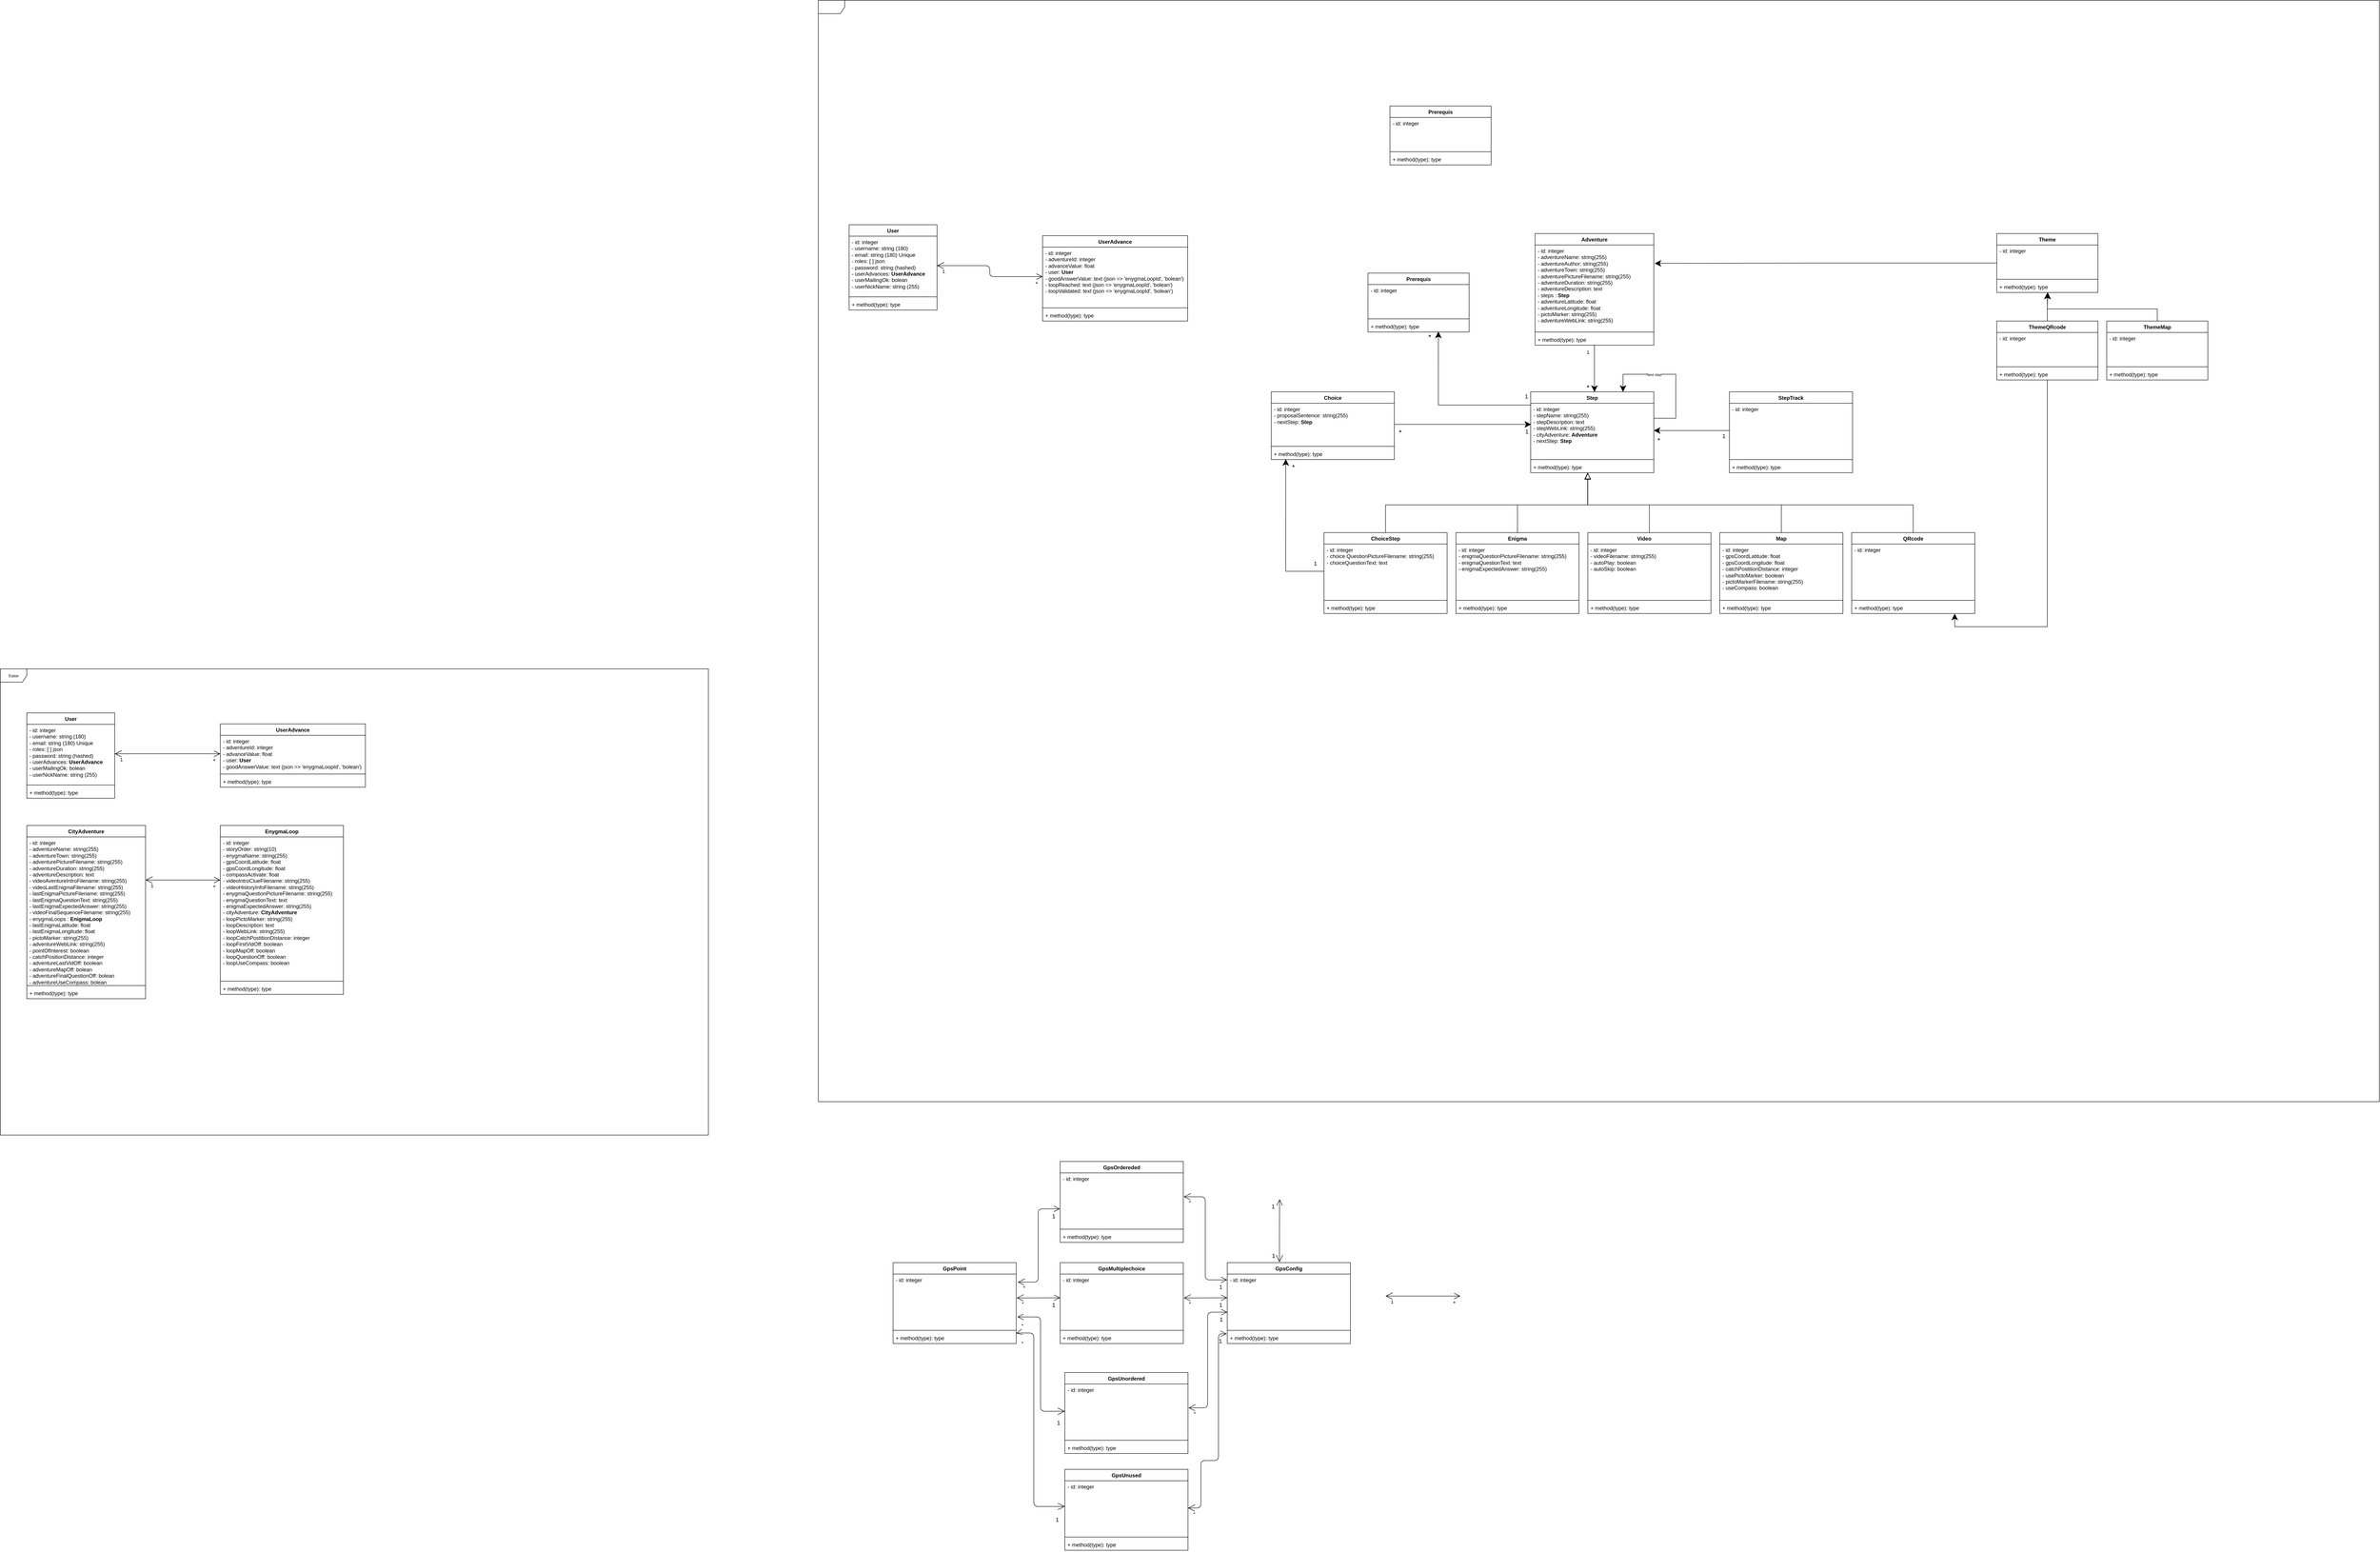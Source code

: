 <mxfile version="14.4.3" type="github">
  <diagram name="Page-1" id="c4acf3e9-155e-7222-9cf6-157b1a14988f">
    <mxGraphModel dx="1129" dy="2983" grid="1" gridSize="10" guides="1" tooltips="1" connect="1" arrows="1" fold="1" page="1" pageScale="1" pageWidth="827" pageHeight="1169" background="#ffffff" math="0" shadow="0">
      <root>
        <mxCell id="0" />
        <mxCell id="1" parent="0" />
        <mxCell id="17acba5748e5396b-1" value="frame" style="shape=umlFrame;whiteSpace=wrap;html=1;rounded=0;shadow=0;comic=0;labelBackgroundColor=none;strokeWidth=1;fontFamily=Verdana;fontSize=10;align=center;" parent="1" vertex="1">
          <mxGeometry x="20" y="20" width="1610" height="1060" as="geometry" />
        </mxCell>
        <mxCell id="QnhWw6pTb6ciaW2jzA_6-1" value="User" style="swimlane;fontStyle=1;align=center;verticalAlign=top;childLayout=stackLayout;horizontal=1;startSize=26;horizontalStack=0;resizeParent=1;resizeParentMax=0;resizeLast=0;collapsible=1;marginBottom=0;" parent="1" vertex="1">
          <mxGeometry x="80" y="120" width="200" height="194" as="geometry" />
        </mxCell>
        <mxCell id="QnhWw6pTb6ciaW2jzA_6-2" value="- id: integer&lt;br&gt;- username: string (180)&lt;br&gt;- email: string (180) Unique&lt;br&gt;- roles: [ ] json&lt;br&gt;- password: string (hashed)&lt;br&gt;- userAdvances: &lt;b&gt;UserAdvance&lt;/b&gt;&lt;br&gt;- userMailingOk: bolean&lt;br&gt;- userNickName: string (255)" style="text;strokeColor=none;fillColor=none;align=left;verticalAlign=top;spacingLeft=4;spacingRight=4;overflow=hidden;rotatable=0;points=[[0,0.5],[1,0.5]];portConstraint=eastwest;html=1;" parent="QnhWw6pTb6ciaW2jzA_6-1" vertex="1">
          <mxGeometry y="26" width="200" height="134" as="geometry" />
        </mxCell>
        <mxCell id="QnhWw6pTb6ciaW2jzA_6-3" value="" style="line;strokeWidth=1;fillColor=none;align=left;verticalAlign=middle;spacingTop=-1;spacingLeft=3;spacingRight=3;rotatable=0;labelPosition=right;points=[];portConstraint=eastwest;" parent="QnhWw6pTb6ciaW2jzA_6-1" vertex="1">
          <mxGeometry y="160" width="200" height="8" as="geometry" />
        </mxCell>
        <mxCell id="QnhWw6pTb6ciaW2jzA_6-4" value="+ method(type): type" style="text;strokeColor=none;fillColor=none;align=left;verticalAlign=top;spacingLeft=4;spacingRight=4;overflow=hidden;rotatable=0;points=[[0,0.5],[1,0.5]];portConstraint=eastwest;" parent="QnhWw6pTb6ciaW2jzA_6-1" vertex="1">
          <mxGeometry y="168" width="200" height="26" as="geometry" />
        </mxCell>
        <mxCell id="QnhWw6pTb6ciaW2jzA_6-5" value="UserAdvance" style="swimlane;fontStyle=1;align=center;verticalAlign=top;childLayout=stackLayout;horizontal=1;startSize=26;horizontalStack=0;resizeParent=1;resizeParentMax=0;resizeLast=0;collapsible=1;marginBottom=0;" parent="1" vertex="1">
          <mxGeometry x="520" y="145" width="330" height="144" as="geometry" />
        </mxCell>
        <mxCell id="QnhWw6pTb6ciaW2jzA_6-6" value="- id: integer&lt;br&gt;- adventureId: integer&lt;br&gt;- advanceValue: float&lt;br&gt;- user: &lt;b&gt;User&lt;/b&gt;&lt;br&gt;- goodAnswerValue: text (json =&amp;gt; &#39;enygmaLoopId&#39;, &#39;bolean&#39;)&amp;nbsp;" style="text;strokeColor=none;fillColor=none;align=left;verticalAlign=top;spacingLeft=4;spacingRight=4;overflow=hidden;rotatable=0;points=[[0,0.5],[1,0.5]];portConstraint=eastwest;html=1;" parent="QnhWw6pTb6ciaW2jzA_6-5" vertex="1">
          <mxGeometry y="26" width="330" height="84" as="geometry" />
        </mxCell>
        <mxCell id="QnhWw6pTb6ciaW2jzA_6-7" value="" style="line;strokeWidth=1;fillColor=none;align=left;verticalAlign=middle;spacingTop=-1;spacingLeft=3;spacingRight=3;rotatable=0;labelPosition=right;points=[];portConstraint=eastwest;" parent="QnhWw6pTb6ciaW2jzA_6-5" vertex="1">
          <mxGeometry y="110" width="330" height="8" as="geometry" />
        </mxCell>
        <mxCell id="QnhWw6pTb6ciaW2jzA_6-8" value="+ method(type): type" style="text;strokeColor=none;fillColor=none;align=left;verticalAlign=top;spacingLeft=4;spacingRight=4;overflow=hidden;rotatable=0;points=[[0,0.5],[1,0.5]];portConstraint=eastwest;" parent="QnhWw6pTb6ciaW2jzA_6-5" vertex="1">
          <mxGeometry y="118" width="330" height="26" as="geometry" />
        </mxCell>
        <mxCell id="QnhWw6pTb6ciaW2jzA_6-9" value="" style="endArrow=open;html=1;endSize=12;startArrow=open;startSize=14;startFill=0;edgeStyle=orthogonalEdgeStyle;exitX=1;exitY=0.5;exitDx=0;exitDy=0;entryX=0;entryY=0.5;entryDx=0;entryDy=0;" parent="1" source="QnhWw6pTb6ciaW2jzA_6-2" target="QnhWw6pTb6ciaW2jzA_6-6" edge="1">
          <mxGeometry relative="1" as="geometry">
            <mxPoint x="320" y="195.5" as="sourcePoint" />
            <mxPoint x="480" y="195.5" as="targetPoint" />
          </mxGeometry>
        </mxCell>
        <mxCell id="QnhWw6pTb6ciaW2jzA_6-10" value="1" style="edgeLabel;resizable=0;html=1;align=left;verticalAlign=top;" parent="QnhWw6pTb6ciaW2jzA_6-9" connectable="0" vertex="1">
          <mxGeometry x="-1" relative="1" as="geometry">
            <mxPoint x="10" as="offset" />
          </mxGeometry>
        </mxCell>
        <mxCell id="QnhWw6pTb6ciaW2jzA_6-11" value="&lt;font style=&quot;font-size: 13px&quot;&gt;*&lt;/font&gt;" style="edgeLabel;resizable=0;html=1;align=right;verticalAlign=top;" parent="QnhWw6pTb6ciaW2jzA_6-9" connectable="0" vertex="1">
          <mxGeometry x="1" relative="1" as="geometry">
            <mxPoint x="-10.2" y="2" as="offset" />
          </mxGeometry>
        </mxCell>
        <mxCell id="hQuamOxjZvcl3ys562Xx-1" value="CityAdventure" style="swimlane;fontStyle=1;align=center;verticalAlign=top;childLayout=stackLayout;horizontal=1;startSize=26;horizontalStack=0;resizeParent=1;resizeParentMax=0;resizeLast=0;collapsible=1;marginBottom=0;" vertex="1" parent="1">
          <mxGeometry x="80" y="376" width="270" height="394" as="geometry" />
        </mxCell>
        <mxCell id="hQuamOxjZvcl3ys562Xx-2" value="- id: integer&lt;br&gt;- adventureName: string(255)&lt;br&gt;- adventureTown: string(255)&lt;br&gt;- adventurePictureFilename: string(255)&lt;br&gt;- adventureDuration: string(255)&lt;br&gt;- adventureDescription: text&lt;br&gt;- videoAventureIntroFilename: string(255)&lt;br&gt;- videoLastEnigmaFilename: string(255)&lt;br&gt;- lastEnigmaPictureFilename: string(255)&lt;br&gt;- lastEnigmaQuestionText: string(255)&lt;br&gt;- lastEnigmaExpectedAnswer: string(255)&lt;br&gt;- videoFinalSequenceFilename: string(255)&lt;br&gt;- enygmaLoops : &lt;b&gt;EnigmaLoop&lt;/b&gt;&lt;br&gt;- lastEnigmaLatitude: float&lt;br&gt;- lastEnigmaLongitude: float&lt;br&gt;- pictoMarker: string(255)&lt;br&gt;- adventureWebLink: string(255)&lt;br&gt;- pointOfInterest: boolean&lt;br&gt;- catchPositionDistance: integer&lt;br&gt;- adventureLastVidOff: boolean&lt;br&gt;- adventureMapOff: bolean&lt;br&gt;- adventureFinalQuestionOff: bolean&lt;br&gt;- adventureUseCompass: bolean" style="text;strokeColor=none;fillColor=none;align=left;verticalAlign=top;spacingLeft=4;spacingRight=4;overflow=hidden;rotatable=0;points=[[0,0.5],[1,0.5]];portConstraint=eastwest;html=1;" vertex="1" parent="hQuamOxjZvcl3ys562Xx-1">
          <mxGeometry y="26" width="270" height="334" as="geometry" />
        </mxCell>
        <mxCell id="hQuamOxjZvcl3ys562Xx-3" value="" style="line;strokeWidth=1;fillColor=none;align=left;verticalAlign=middle;spacingTop=-1;spacingLeft=3;spacingRight=3;rotatable=0;labelPosition=right;points=[];portConstraint=eastwest;" vertex="1" parent="hQuamOxjZvcl3ys562Xx-1">
          <mxGeometry y="360" width="270" height="8" as="geometry" />
        </mxCell>
        <mxCell id="hQuamOxjZvcl3ys562Xx-4" value="+ method(type): type" style="text;strokeColor=none;fillColor=none;align=left;verticalAlign=top;spacingLeft=4;spacingRight=4;overflow=hidden;rotatable=0;points=[[0,0.5],[1,0.5]];portConstraint=eastwest;" vertex="1" parent="hQuamOxjZvcl3ys562Xx-1">
          <mxGeometry y="368" width="270" height="26" as="geometry" />
        </mxCell>
        <mxCell id="hQuamOxjZvcl3ys562Xx-5" value="EnygmaLoop" style="swimlane;fontStyle=1;align=center;verticalAlign=top;childLayout=stackLayout;horizontal=1;startSize=26;horizontalStack=0;resizeParent=1;resizeParentMax=0;resizeLast=0;collapsible=1;marginBottom=0;" vertex="1" parent="1">
          <mxGeometry x="520" y="376" width="280" height="384" as="geometry" />
        </mxCell>
        <mxCell id="hQuamOxjZvcl3ys562Xx-6" value="- id: integer&lt;br&gt;- storyOrder: string(10)&lt;br&gt;- enygmaName: string(255)&lt;br&gt;- gpsCoordLatitude: float&lt;br&gt;- gpsCoordLongitude: float&lt;br&gt;- compassActivate: float&lt;br&gt;- videoIntroClueFilename: string(255)&lt;br&gt;- videoHistoryInfoFilename: string(255)&lt;br&gt;- enygmaQuestionPictureFilename: string(255)&lt;br&gt;- enygmaQuestionText: text&lt;br&gt;- enigmaExpectedAnswer: string(255)&lt;br&gt;- cityAdventure: &lt;b&gt;CityAdventure&lt;/b&gt;&lt;br&gt;- loopPictoMarker: string(255)&lt;br&gt;- loopDescription: text&lt;br&gt;- loopWebLink: string(255)&lt;br&gt;- loopCatchPostitionDistance: integer&lt;br&gt;- loopFirstVidOff: boolean&lt;br&gt;- loopMapOff: boolean&lt;br&gt;- loopQuestionOff: boolean&lt;br&gt;- loopUseCompass: boolean" style="text;strokeColor=none;fillColor=none;align=left;verticalAlign=top;spacingLeft=4;spacingRight=4;overflow=hidden;rotatable=0;points=[[0,0.5],[1,0.5]];portConstraint=eastwest;html=1;" vertex="1" parent="hQuamOxjZvcl3ys562Xx-5">
          <mxGeometry y="26" width="280" height="324" as="geometry" />
        </mxCell>
        <mxCell id="hQuamOxjZvcl3ys562Xx-7" value="" style="line;strokeWidth=1;fillColor=none;align=left;verticalAlign=middle;spacingTop=-1;spacingLeft=3;spacingRight=3;rotatable=0;labelPosition=right;points=[];portConstraint=eastwest;" vertex="1" parent="hQuamOxjZvcl3ys562Xx-5">
          <mxGeometry y="350" width="280" height="8" as="geometry" />
        </mxCell>
        <mxCell id="hQuamOxjZvcl3ys562Xx-8" value="+ method(type): type" style="text;strokeColor=none;fillColor=none;align=left;verticalAlign=top;spacingLeft=4;spacingRight=4;overflow=hidden;rotatable=0;points=[[0,0.5],[1,0.5]];portConstraint=eastwest;" vertex="1" parent="hQuamOxjZvcl3ys562Xx-5">
          <mxGeometry y="358" width="280" height="26" as="geometry" />
        </mxCell>
        <mxCell id="hQuamOxjZvcl3ys562Xx-9" value="" style="endArrow=open;html=1;endSize=12;startArrow=open;startSize=14;startFill=0;edgeStyle=orthogonalEdgeStyle;entryX=0;entryY=0.5;entryDx=0;entryDy=0;" edge="1" parent="1">
          <mxGeometry relative="1" as="geometry">
            <mxPoint x="350" y="500" as="sourcePoint" />
            <mxPoint x="520" y="500.0" as="targetPoint" />
          </mxGeometry>
        </mxCell>
        <mxCell id="hQuamOxjZvcl3ys562Xx-10" value="1" style="edgeLabel;resizable=0;html=1;align=left;verticalAlign=top;" connectable="0" vertex="1" parent="hQuamOxjZvcl3ys562Xx-9">
          <mxGeometry x="-1" relative="1" as="geometry">
            <mxPoint x="10" as="offset" />
          </mxGeometry>
        </mxCell>
        <mxCell id="hQuamOxjZvcl3ys562Xx-11" value="&lt;font style=&quot;font-size: 13px&quot;&gt;*&lt;/font&gt;" style="edgeLabel;resizable=0;html=1;align=right;verticalAlign=top;" connectable="0" vertex="1" parent="hQuamOxjZvcl3ys562Xx-9">
          <mxGeometry x="1" relative="1" as="geometry">
            <mxPoint x="-10.2" y="2" as="offset" />
          </mxGeometry>
        </mxCell>
        <mxCell id="hQuamOxjZvcl3ys562Xx-18" value="&amp;nbsp;" style="shape=umlFrame;whiteSpace=wrap;html=1;rounded=0;shadow=0;comic=0;labelBackgroundColor=none;strokeWidth=1;fontFamily=Verdana;fontSize=10;align=center;" vertex="1" parent="1">
          <mxGeometry x="1880" y="-1500" width="3550" height="2504" as="geometry" />
        </mxCell>
        <mxCell id="hQuamOxjZvcl3ys562Xx-19" value="User" style="swimlane;fontStyle=1;align=center;verticalAlign=top;childLayout=stackLayout;horizontal=1;startSize=26;horizontalStack=0;resizeParent=1;resizeParentMax=0;resizeLast=0;collapsible=1;marginBottom=0;" vertex="1" parent="1">
          <mxGeometry x="1950" y="-990" width="200" height="194" as="geometry" />
        </mxCell>
        <mxCell id="hQuamOxjZvcl3ys562Xx-20" value="- id: integer&lt;br&gt;- username: string (180)&lt;br&gt;- email: string (180) Unique&lt;br&gt;- roles: [ ] json&lt;br&gt;- password: string (hashed)&lt;br&gt;- userAdvances: &lt;b&gt;UserAdvance&lt;/b&gt;&lt;br&gt;- userMailingOk: bolean&lt;br&gt;- userNickName: string (255)" style="text;strokeColor=none;fillColor=none;align=left;verticalAlign=top;spacingLeft=4;spacingRight=4;overflow=hidden;rotatable=0;points=[[0,0.5],[1,0.5]];portConstraint=eastwest;html=1;" vertex="1" parent="hQuamOxjZvcl3ys562Xx-19">
          <mxGeometry y="26" width="200" height="134" as="geometry" />
        </mxCell>
        <mxCell id="hQuamOxjZvcl3ys562Xx-21" value="" style="line;strokeWidth=1;fillColor=none;align=left;verticalAlign=middle;spacingTop=-1;spacingLeft=3;spacingRight=3;rotatable=0;labelPosition=right;points=[];portConstraint=eastwest;" vertex="1" parent="hQuamOxjZvcl3ys562Xx-19">
          <mxGeometry y="160" width="200" height="8" as="geometry" />
        </mxCell>
        <mxCell id="hQuamOxjZvcl3ys562Xx-22" value="+ method(type): type" style="text;strokeColor=none;fillColor=none;align=left;verticalAlign=top;spacingLeft=4;spacingRight=4;overflow=hidden;rotatable=0;points=[[0,0.5],[1,0.5]];portConstraint=eastwest;" vertex="1" parent="hQuamOxjZvcl3ys562Xx-19">
          <mxGeometry y="168" width="200" height="26" as="geometry" />
        </mxCell>
        <mxCell id="hQuamOxjZvcl3ys562Xx-23" value="UserAdvance" style="swimlane;fontStyle=1;align=center;verticalAlign=top;childLayout=stackLayout;horizontal=1;startSize=26;horizontalStack=0;resizeParent=1;resizeParentMax=0;resizeLast=0;collapsible=1;marginBottom=0;" vertex="1" parent="1">
          <mxGeometry x="2390" y="-965" width="330" height="194" as="geometry" />
        </mxCell>
        <mxCell id="hQuamOxjZvcl3ys562Xx-24" value="- id: integer&lt;br&gt;- adventureId: integer&lt;br&gt;- advanceValue: float&lt;br&gt;- user: &lt;b&gt;User&lt;/b&gt;&lt;br&gt;- goodAnswerValue: text (json =&amp;gt; &#39;enygmaLoopId&#39;, &#39;bolean&#39;)&amp;nbsp;&lt;br&gt;- loopReached: text (json =&amp;gt; &#39;enygmaLoopId&#39;, &#39;bolean&#39;)&lt;br&gt;- loopValidated: text (json =&amp;gt; &#39;enygmaLoopId&#39;, &#39;bolean&#39;)" style="text;strokeColor=none;fillColor=none;align=left;verticalAlign=top;spacingLeft=4;spacingRight=4;overflow=hidden;rotatable=0;points=[[0,0.5],[1,0.5]];portConstraint=eastwest;html=1;" vertex="1" parent="hQuamOxjZvcl3ys562Xx-23">
          <mxGeometry y="26" width="330" height="134" as="geometry" />
        </mxCell>
        <mxCell id="hQuamOxjZvcl3ys562Xx-25" value="" style="line;strokeWidth=1;fillColor=none;align=left;verticalAlign=middle;spacingTop=-1;spacingLeft=3;spacingRight=3;rotatable=0;labelPosition=right;points=[];portConstraint=eastwest;" vertex="1" parent="hQuamOxjZvcl3ys562Xx-23">
          <mxGeometry y="160" width="330" height="8" as="geometry" />
        </mxCell>
        <mxCell id="hQuamOxjZvcl3ys562Xx-26" value="+ method(type): type" style="text;strokeColor=none;fillColor=none;align=left;verticalAlign=top;spacingLeft=4;spacingRight=4;overflow=hidden;rotatable=0;points=[[0,0.5],[1,0.5]];portConstraint=eastwest;" vertex="1" parent="hQuamOxjZvcl3ys562Xx-23">
          <mxGeometry y="168" width="330" height="26" as="geometry" />
        </mxCell>
        <mxCell id="hQuamOxjZvcl3ys562Xx-27" value="" style="endArrow=open;html=1;endSize=12;startArrow=open;startSize=14;startFill=0;edgeStyle=orthogonalEdgeStyle;exitX=1;exitY=0.5;exitDx=0;exitDy=0;entryX=0;entryY=0.5;entryDx=0;entryDy=0;" edge="1" source="hQuamOxjZvcl3ys562Xx-20" target="hQuamOxjZvcl3ys562Xx-24" parent="1">
          <mxGeometry relative="1" as="geometry">
            <mxPoint x="2190" y="-914.5" as="sourcePoint" />
            <mxPoint x="2350" y="-914.5" as="targetPoint" />
          </mxGeometry>
        </mxCell>
        <mxCell id="hQuamOxjZvcl3ys562Xx-28" value="1" style="edgeLabel;resizable=0;html=1;align=left;verticalAlign=top;" connectable="0" vertex="1" parent="hQuamOxjZvcl3ys562Xx-27">
          <mxGeometry x="-1" relative="1" as="geometry">
            <mxPoint x="10" as="offset" />
          </mxGeometry>
        </mxCell>
        <mxCell id="hQuamOxjZvcl3ys562Xx-29" value="&lt;font style=&quot;font-size: 13px&quot;&gt;*&lt;/font&gt;" style="edgeLabel;resizable=0;html=1;align=right;verticalAlign=top;" connectable="0" vertex="1" parent="hQuamOxjZvcl3ys562Xx-27">
          <mxGeometry x="1" relative="1" as="geometry">
            <mxPoint x="-10.2" y="2" as="offset" />
          </mxGeometry>
        </mxCell>
        <mxCell id="hQuamOxjZvcl3ys562Xx-156" style="edgeStyle=orthogonalEdgeStyle;rounded=0;orthogonalLoop=1;jettySize=auto;html=1;entryX=0.518;entryY=0.001;entryDx=0;entryDy=0;entryPerimeter=0;labelBorderColor=#000000;endSize=12;startSize=12;" edge="1" parent="1" source="hQuamOxjZvcl3ys562Xx-30" target="hQuamOxjZvcl3ys562Xx-34">
          <mxGeometry relative="1" as="geometry" />
        </mxCell>
        <mxCell id="hQuamOxjZvcl3ys562Xx-163" value="1" style="edgeLabel;html=1;align=center;verticalAlign=middle;resizable=0;points=[];" vertex="1" connectable="0" parent="hQuamOxjZvcl3ys562Xx-156">
          <mxGeometry x="-0.893" relative="1" as="geometry">
            <mxPoint x="-15.04" y="10.4" as="offset" />
          </mxGeometry>
        </mxCell>
        <mxCell id="hQuamOxjZvcl3ys562Xx-164" value="*" style="edgeLabel;html=1;align=center;verticalAlign=middle;resizable=0;points=[];fontSize=16;" vertex="1" connectable="0" parent="hQuamOxjZvcl3ys562Xx-156">
          <mxGeometry x="0.867" relative="1" as="geometry">
            <mxPoint x="-15.04" y="-3.2" as="offset" />
          </mxGeometry>
        </mxCell>
        <mxCell id="hQuamOxjZvcl3ys562Xx-30" value="Adventure" style="swimlane;fontStyle=1;align=center;verticalAlign=top;childLayout=stackLayout;horizontal=1;startSize=26;horizontalStack=0;resizeParent=1;resizeParentMax=0;resizeLast=0;collapsible=1;marginBottom=0;" vertex="1" parent="1">
          <mxGeometry x="3510" y="-970" width="270" height="254" as="geometry" />
        </mxCell>
        <mxCell id="hQuamOxjZvcl3ys562Xx-31" value="- id: integer&lt;br&gt;- adventureName: string(255)&lt;br&gt;- adventureAuthor: string(255)&lt;br&gt;- adventureTown: string(255)&lt;br&gt;- adventurePictureFilename: string(255)&lt;br&gt;- adventureDuration: string(255)&lt;br&gt;- adventureDescription: text&lt;br&gt;- steps : &lt;b&gt;Step&lt;/b&gt;&lt;br&gt;- adventureLatitude: float&lt;br&gt;- adventureLongitude: float&lt;br&gt;- pictoMarker: string(255)&lt;br&gt;- adventureWebLink: string(255)" style="text;strokeColor=none;fillColor=none;align=left;verticalAlign=top;spacingLeft=4;spacingRight=4;overflow=hidden;rotatable=0;points=[[0,0.5],[1,0.5]];portConstraint=eastwest;html=1;" vertex="1" parent="hQuamOxjZvcl3ys562Xx-30">
          <mxGeometry y="26" width="270" height="194" as="geometry" />
        </mxCell>
        <mxCell id="hQuamOxjZvcl3ys562Xx-32" value="" style="line;strokeWidth=1;fillColor=none;align=left;verticalAlign=middle;spacingTop=-1;spacingLeft=3;spacingRight=3;rotatable=0;labelPosition=right;points=[];portConstraint=eastwest;" vertex="1" parent="hQuamOxjZvcl3ys562Xx-30">
          <mxGeometry y="220" width="270" height="8" as="geometry" />
        </mxCell>
        <mxCell id="hQuamOxjZvcl3ys562Xx-33" value="+ method(type): type" style="text;strokeColor=none;fillColor=none;align=left;verticalAlign=top;spacingLeft=4;spacingRight=4;overflow=hidden;rotatable=0;points=[[0,0.5],[1,0.5]];portConstraint=eastwest;" vertex="1" parent="hQuamOxjZvcl3ys562Xx-30">
          <mxGeometry y="228" width="270" height="26" as="geometry" />
        </mxCell>
        <mxCell id="hQuamOxjZvcl3ys562Xx-34" value="Step" style="swimlane;fontStyle=1;align=center;verticalAlign=top;childLayout=stackLayout;horizontal=1;startSize=26;horizontalStack=0;resizeParent=1;resizeParentMax=0;resizeLast=0;collapsible=1;marginBottom=0;" vertex="1" parent="1">
          <mxGeometry x="3500" y="-610" width="280" height="184" as="geometry" />
        </mxCell>
        <mxCell id="hQuamOxjZvcl3ys562Xx-174" style="edgeStyle=orthogonalEdgeStyle;rounded=0;orthogonalLoop=1;jettySize=auto;html=1;entryX=0.75;entryY=0;entryDx=0;entryDy=0;startSize=12;endArrow=classic;endFill=1;endSize=12;strokeColor=#000000;fontSize=16;exitX=1;exitY=0.5;exitDx=0;exitDy=0;" edge="1" parent="hQuamOxjZvcl3ys562Xx-34" source="hQuamOxjZvcl3ys562Xx-35" target="hQuamOxjZvcl3ys562Xx-34">
          <mxGeometry relative="1" as="geometry">
            <Array as="points">
              <mxPoint x="280" y="60" />
              <mxPoint x="330" y="60" />
              <mxPoint x="330" y="-40" />
              <mxPoint x="210" y="-40" />
            </Array>
          </mxGeometry>
        </mxCell>
        <mxCell id="hQuamOxjZvcl3ys562Xx-223" value="&lt;font style=&quot;font-size: 8px&quot;&gt;Next step&lt;/font&gt;" style="edgeLabel;html=1;align=center;verticalAlign=middle;resizable=0;points=[];fontSize=13;spacingLeft=0;spacing=2;" vertex="1" connectable="0" parent="hQuamOxjZvcl3ys562Xx-174">
          <mxGeometry x="0.325" y="-1" relative="1" as="geometry">
            <mxPoint x="-4.19" as="offset" />
          </mxGeometry>
        </mxCell>
        <mxCell id="hQuamOxjZvcl3ys562Xx-35" value="- id: integer&lt;br&gt;- stepName: string(255)&lt;br&gt;- stepDescription: text&lt;br&gt;- stepWebLink: string(255)&lt;br&gt;- cityAdventure:&amp;nbsp;&lt;b&gt;Adventure&lt;/b&gt;&lt;br&gt;- nextStep: &lt;b&gt;Step&lt;/b&gt;" style="text;strokeColor=none;fillColor=none;align=left;verticalAlign=top;spacingLeft=4;spacingRight=4;overflow=hidden;rotatable=0;points=[[0,0.5],[1,0.5]];portConstraint=eastwest;html=1;" vertex="1" parent="hQuamOxjZvcl3ys562Xx-34">
          <mxGeometry y="26" width="280" height="124" as="geometry" />
        </mxCell>
        <mxCell id="hQuamOxjZvcl3ys562Xx-36" value="" style="line;strokeWidth=1;fillColor=none;align=left;verticalAlign=middle;spacingTop=-1;spacingLeft=3;spacingRight=3;rotatable=0;labelPosition=right;points=[];portConstraint=eastwest;" vertex="1" parent="hQuamOxjZvcl3ys562Xx-34">
          <mxGeometry y="150" width="280" height="8" as="geometry" />
        </mxCell>
        <mxCell id="hQuamOxjZvcl3ys562Xx-37" value="+ method(type): type" style="text;strokeColor=none;fillColor=none;align=left;verticalAlign=top;spacingLeft=4;spacingRight=4;overflow=hidden;rotatable=0;points=[[0,0.5],[1,0.5]];portConstraint=eastwest;" vertex="1" parent="hQuamOxjZvcl3ys562Xx-34">
          <mxGeometry y="158" width="280" height="26" as="geometry" />
        </mxCell>
        <mxCell id="hQuamOxjZvcl3ys562Xx-41" value="Prerequis" style="swimlane;fontStyle=1;align=center;verticalAlign=top;childLayout=stackLayout;horizontal=1;startSize=26;horizontalStack=0;resizeParent=1;resizeParentMax=0;resizeLast=0;collapsible=1;marginBottom=0;" vertex="1" parent="1">
          <mxGeometry x="3130" y="-880" width="230" height="134" as="geometry" />
        </mxCell>
        <mxCell id="hQuamOxjZvcl3ys562Xx-42" value="- id: integer" style="text;strokeColor=none;fillColor=none;align=left;verticalAlign=top;spacingLeft=4;spacingRight=4;overflow=hidden;rotatable=0;points=[[0,0.5],[1,0.5]];portConstraint=eastwest;html=1;" vertex="1" parent="hQuamOxjZvcl3ys562Xx-41">
          <mxGeometry y="26" width="230" height="74" as="geometry" />
        </mxCell>
        <mxCell id="hQuamOxjZvcl3ys562Xx-43" value="" style="line;strokeWidth=1;fillColor=none;align=left;verticalAlign=middle;spacingTop=-1;spacingLeft=3;spacingRight=3;rotatable=0;labelPosition=right;points=[];portConstraint=eastwest;" vertex="1" parent="hQuamOxjZvcl3ys562Xx-41">
          <mxGeometry y="100" width="230" height="8" as="geometry" />
        </mxCell>
        <mxCell id="hQuamOxjZvcl3ys562Xx-44" value="+ method(type): type" style="text;strokeColor=none;fillColor=none;align=left;verticalAlign=top;spacingLeft=4;spacingRight=4;overflow=hidden;rotatable=0;points=[[0,0.5],[1,0.5]];portConstraint=eastwest;" vertex="1" parent="hQuamOxjZvcl3ys562Xx-41">
          <mxGeometry y="108" width="230" height="26" as="geometry" />
        </mxCell>
        <mxCell id="hQuamOxjZvcl3ys562Xx-165" style="edgeStyle=orthogonalEdgeStyle;rounded=0;orthogonalLoop=1;jettySize=auto;html=1;entryX=0.463;entryY=1.015;entryDx=0;entryDy=0;entryPerimeter=0;startSize=12;endSize=12;strokeColor=#000000;fontSize=16;endArrow=block;endFill=0;" edge="1" parent="1" source="hQuamOxjZvcl3ys562Xx-45" target="hQuamOxjZvcl3ys562Xx-37">
          <mxGeometry relative="1" as="geometry" />
        </mxCell>
        <mxCell id="hQuamOxjZvcl3ys562Xx-45" value="Video       " style="swimlane;fontStyle=1;align=center;verticalAlign=top;childLayout=stackLayout;horizontal=1;startSize=26;horizontalStack=0;resizeParent=1;resizeParentMax=0;resizeLast=0;collapsible=1;marginBottom=0;" vertex="1" parent="1">
          <mxGeometry x="3630" y="-290" width="280" height="184" as="geometry" />
        </mxCell>
        <mxCell id="hQuamOxjZvcl3ys562Xx-46" value="- id: integer&lt;br&gt;- videoFilename: string(255)&lt;br&gt;- autoPlay: boolean&lt;br&gt;- autoSkip: boolean" style="text;strokeColor=none;fillColor=none;align=left;verticalAlign=top;spacingLeft=4;spacingRight=4;overflow=hidden;rotatable=0;points=[[0,0.5],[1,0.5]];portConstraint=eastwest;html=1;" vertex="1" parent="hQuamOxjZvcl3ys562Xx-45">
          <mxGeometry y="26" width="280" height="124" as="geometry" />
        </mxCell>
        <mxCell id="hQuamOxjZvcl3ys562Xx-47" value="" style="line;strokeWidth=1;fillColor=none;align=left;verticalAlign=middle;spacingTop=-1;spacingLeft=3;spacingRight=3;rotatable=0;labelPosition=right;points=[];portConstraint=eastwest;" vertex="1" parent="hQuamOxjZvcl3ys562Xx-45">
          <mxGeometry y="150" width="280" height="8" as="geometry" />
        </mxCell>
        <mxCell id="hQuamOxjZvcl3ys562Xx-48" value="+ method(type): type" style="text;strokeColor=none;fillColor=none;align=left;verticalAlign=top;spacingLeft=4;spacingRight=4;overflow=hidden;rotatable=0;points=[[0,0.5],[1,0.5]];portConstraint=eastwest;" vertex="1" parent="hQuamOxjZvcl3ys562Xx-45">
          <mxGeometry y="158" width="280" height="26" as="geometry" />
        </mxCell>
        <mxCell id="hQuamOxjZvcl3ys562Xx-57" value="GpsConfig&#xa; " style="swimlane;fontStyle=1;align=center;verticalAlign=top;childLayout=stackLayout;horizontal=1;startSize=26;horizontalStack=0;resizeParent=1;resizeParentMax=0;resizeLast=0;collapsible=1;marginBottom=0;" vertex="1" parent="1">
          <mxGeometry x="2810" y="1370" width="280" height="184" as="geometry" />
        </mxCell>
        <mxCell id="hQuamOxjZvcl3ys562Xx-58" value="- id: integer" style="text;strokeColor=none;fillColor=none;align=left;verticalAlign=top;spacingLeft=4;spacingRight=4;overflow=hidden;rotatable=0;points=[[0,0.5],[1,0.5]];portConstraint=eastwest;html=1;" vertex="1" parent="hQuamOxjZvcl3ys562Xx-57">
          <mxGeometry y="26" width="280" height="124" as="geometry" />
        </mxCell>
        <mxCell id="hQuamOxjZvcl3ys562Xx-59" value="" style="line;strokeWidth=1;fillColor=none;align=left;verticalAlign=middle;spacingTop=-1;spacingLeft=3;spacingRight=3;rotatable=0;labelPosition=right;points=[];portConstraint=eastwest;" vertex="1" parent="hQuamOxjZvcl3ys562Xx-57">
          <mxGeometry y="150" width="280" height="8" as="geometry" />
        </mxCell>
        <mxCell id="hQuamOxjZvcl3ys562Xx-60" value="+ method(type): type" style="text;strokeColor=none;fillColor=none;align=left;verticalAlign=top;spacingLeft=4;spacingRight=4;overflow=hidden;rotatable=0;points=[[0,0.5],[1,0.5]];portConstraint=eastwest;" vertex="1" parent="hQuamOxjZvcl3ys562Xx-57">
          <mxGeometry y="158" width="280" height="26" as="geometry" />
        </mxCell>
        <mxCell id="hQuamOxjZvcl3ys562Xx-62" value="GpsPoint" style="swimlane;fontStyle=1;align=center;verticalAlign=top;childLayout=stackLayout;horizontal=1;startSize=26;horizontalStack=0;resizeParent=1;resizeParentMax=0;resizeLast=0;collapsible=1;marginBottom=0;" vertex="1" parent="1">
          <mxGeometry x="2050" y="1370" width="280" height="184" as="geometry" />
        </mxCell>
        <mxCell id="hQuamOxjZvcl3ys562Xx-69" value="" style="endArrow=open;html=1;endSize=12;startArrow=open;startSize=14;startFill=0;edgeStyle=orthogonalEdgeStyle;exitX=1.004;exitY=0.437;exitDx=0;exitDy=0;exitPerimeter=0;" edge="1" parent="hQuamOxjZvcl3ys562Xx-62" source="hQuamOxjZvcl3ys562Xx-63">
          <mxGeometry relative="1" as="geometry">
            <mxPoint x="220" y="80" as="sourcePoint" />
            <mxPoint x="380" y="80" as="targetPoint" />
            <Array as="points" />
          </mxGeometry>
        </mxCell>
        <mxCell id="hQuamOxjZvcl3ys562Xx-70" value="*" style="edgeLabel;resizable=0;html=1;align=left;verticalAlign=top;" connectable="0" vertex="1" parent="hQuamOxjZvcl3ys562Xx-69">
          <mxGeometry x="-1" relative="1" as="geometry">
            <mxPoint x="10" as="offset" />
          </mxGeometry>
        </mxCell>
        <mxCell id="hQuamOxjZvcl3ys562Xx-71" value="&lt;font style=&quot;font-size: 13px&quot;&gt;1&lt;/font&gt;" style="edgeLabel;resizable=0;html=1;align=right;verticalAlign=top;" connectable="0" vertex="1" parent="hQuamOxjZvcl3ys562Xx-69">
          <mxGeometry x="1" relative="1" as="geometry">
            <mxPoint x="-10.2" y="2" as="offset" />
          </mxGeometry>
        </mxCell>
        <mxCell id="hQuamOxjZvcl3ys562Xx-78" value="&lt;font style=&quot;font-size: 13px&quot;&gt;1&lt;/font&gt;" style="edgeLabel;resizable=0;html=1;align=right;verticalAlign=top;" connectable="0" vertex="1" parent="hQuamOxjZvcl3ys562Xx-69">
          <mxGeometry x="1" relative="1" as="geometry">
            <mxPoint x="489.88" y="-110" as="offset" />
          </mxGeometry>
        </mxCell>
        <mxCell id="hQuamOxjZvcl3ys562Xx-63" value="- id: integer" style="text;strokeColor=none;fillColor=none;align=left;verticalAlign=top;spacingLeft=4;spacingRight=4;overflow=hidden;rotatable=0;points=[[0,0.5],[1,0.5]];portConstraint=eastwest;html=1;" vertex="1" parent="hQuamOxjZvcl3ys562Xx-62">
          <mxGeometry y="26" width="280" height="124" as="geometry" />
        </mxCell>
        <mxCell id="hQuamOxjZvcl3ys562Xx-64" value="" style="line;strokeWidth=1;fillColor=none;align=left;verticalAlign=middle;spacingTop=-1;spacingLeft=3;spacingRight=3;rotatable=0;labelPosition=right;points=[];portConstraint=eastwest;" vertex="1" parent="hQuamOxjZvcl3ys562Xx-62">
          <mxGeometry y="150" width="280" height="8" as="geometry" />
        </mxCell>
        <mxCell id="hQuamOxjZvcl3ys562Xx-65" value="+ method(type): type" style="text;strokeColor=none;fillColor=none;align=left;verticalAlign=top;spacingLeft=4;spacingRight=4;overflow=hidden;rotatable=0;points=[[0,0.5],[1,0.5]];portConstraint=eastwest;" vertex="1" parent="hQuamOxjZvcl3ys562Xx-62">
          <mxGeometry y="158" width="280" height="26" as="geometry" />
        </mxCell>
        <mxCell id="hQuamOxjZvcl3ys562Xx-66" value="" style="endArrow=open;html=1;endSize=12;startArrow=open;startSize=14;startFill=0;edgeStyle=orthogonalEdgeStyle;entryX=0;entryY=0.5;entryDx=0;entryDy=0;" edge="1" parent="1">
          <mxGeometry relative="1" as="geometry">
            <mxPoint x="3170" y="1446" as="sourcePoint" />
            <mxPoint x="3340" y="1446" as="targetPoint" />
            <Array as="points">
              <mxPoint x="3200" y="1446" />
              <mxPoint x="3200" y="1446" />
            </Array>
          </mxGeometry>
        </mxCell>
        <mxCell id="hQuamOxjZvcl3ys562Xx-67" value="1" style="edgeLabel;resizable=0;html=1;align=left;verticalAlign=top;" connectable="0" vertex="1" parent="hQuamOxjZvcl3ys562Xx-66">
          <mxGeometry x="-1" relative="1" as="geometry">
            <mxPoint x="10" as="offset" />
          </mxGeometry>
        </mxCell>
        <mxCell id="hQuamOxjZvcl3ys562Xx-68" value="&lt;font style=&quot;font-size: 13px&quot;&gt;*&lt;/font&gt;" style="edgeLabel;resizable=0;html=1;align=right;verticalAlign=top;" connectable="0" vertex="1" parent="hQuamOxjZvcl3ys562Xx-66">
          <mxGeometry x="1" relative="1" as="geometry">
            <mxPoint x="-10.2" y="2" as="offset" />
          </mxGeometry>
        </mxCell>
        <mxCell id="hQuamOxjZvcl3ys562Xx-75" value="" style="endArrow=open;html=1;endSize=12;startArrow=open;startSize=14;startFill=0;edgeStyle=orthogonalEdgeStyle;exitX=0.424;exitY=-0.007;exitDx=0;exitDy=0;exitPerimeter=0;" edge="1" parent="1" source="hQuamOxjZvcl3ys562Xx-57">
          <mxGeometry relative="1" as="geometry">
            <mxPoint x="2770" y="566.188" as="sourcePoint" />
            <mxPoint x="2929" y="1226" as="targetPoint" />
            <Array as="points" />
          </mxGeometry>
        </mxCell>
        <mxCell id="hQuamOxjZvcl3ys562Xx-77" value="&lt;font style=&quot;font-size: 13px&quot;&gt;1&lt;/font&gt;" style="edgeLabel;resizable=0;html=1;align=right;verticalAlign=top;" connectable="0" vertex="1" parent="hQuamOxjZvcl3ys562Xx-75">
          <mxGeometry x="1" relative="1" as="geometry">
            <mxPoint x="-10.2" y="2" as="offset" />
          </mxGeometry>
        </mxCell>
        <mxCell id="hQuamOxjZvcl3ys562Xx-172" style="edgeStyle=orthogonalEdgeStyle;rounded=0;orthogonalLoop=1;jettySize=auto;html=1;startSize=12;endArrow=block;endFill=0;endSize=12;strokeColor=#000000;fontSize=16;entryX=0.464;entryY=1.023;entryDx=0;entryDy=0;entryPerimeter=0;" edge="1" parent="1" source="hQuamOxjZvcl3ys562Xx-79" target="hQuamOxjZvcl3ys562Xx-37">
          <mxGeometry relative="1" as="geometry">
            <mxPoint x="3650" y="-220" as="targetPoint" />
          </mxGeometry>
        </mxCell>
        <mxCell id="hQuamOxjZvcl3ys562Xx-79" value="Enigma" style="swimlane;fontStyle=1;align=center;verticalAlign=top;childLayout=stackLayout;horizontal=1;startSize=26;horizontalStack=0;resizeParent=1;resizeParentMax=0;resizeLast=0;collapsible=1;marginBottom=0;" vertex="1" parent="1">
          <mxGeometry x="3330" y="-290" width="280" height="184" as="geometry">
            <mxRectangle x="3330" y="-290" width="80" height="26" as="alternateBounds" />
          </mxGeometry>
        </mxCell>
        <mxCell id="hQuamOxjZvcl3ys562Xx-80" value="- id: integer&lt;br&gt;- enigmaQuestionPictureFilename: string(255)&lt;br&gt;- enigmaQuestionText: text&lt;br&gt;- enigmaExpectedAnswer: string(255)" style="text;strokeColor=none;fillColor=none;align=left;verticalAlign=top;spacingLeft=4;spacingRight=4;overflow=hidden;rotatable=0;points=[[0,0.5],[1,0.5]];portConstraint=eastwest;html=1;" vertex="1" parent="hQuamOxjZvcl3ys562Xx-79">
          <mxGeometry y="26" width="280" height="124" as="geometry" />
        </mxCell>
        <mxCell id="hQuamOxjZvcl3ys562Xx-81" value="" style="line;strokeWidth=1;fillColor=none;align=left;verticalAlign=middle;spacingTop=-1;spacingLeft=3;spacingRight=3;rotatable=0;labelPosition=right;points=[];portConstraint=eastwest;" vertex="1" parent="hQuamOxjZvcl3ys562Xx-79">
          <mxGeometry y="150" width="280" height="8" as="geometry" />
        </mxCell>
        <mxCell id="hQuamOxjZvcl3ys562Xx-82" value="+ method(type): type" style="text;strokeColor=none;fillColor=none;align=left;verticalAlign=top;spacingLeft=4;spacingRight=4;overflow=hidden;rotatable=0;points=[[0,0.5],[1,0.5]];portConstraint=eastwest;" vertex="1" parent="hQuamOxjZvcl3ys562Xx-79">
          <mxGeometry y="158" width="280" height="26" as="geometry" />
        </mxCell>
        <mxCell id="hQuamOxjZvcl3ys562Xx-176" style="edgeStyle=orthogonalEdgeStyle;rounded=0;orthogonalLoop=1;jettySize=auto;html=1;entryX=0.464;entryY=1.023;entryDx=0;entryDy=0;entryPerimeter=0;startSize=12;endArrow=block;endFill=0;endSize=12;strokeColor=#000000;fontSize=16;" edge="1" parent="1" source="hQuamOxjZvcl3ys562Xx-83" target="hQuamOxjZvcl3ys562Xx-37">
          <mxGeometry relative="1" as="geometry" />
        </mxCell>
        <mxCell id="hQuamOxjZvcl3ys562Xx-83" value="Map" style="swimlane;fontStyle=1;align=center;verticalAlign=top;childLayout=stackLayout;horizontal=1;startSize=26;horizontalStack=0;resizeParent=1;resizeParentMax=0;resizeLast=0;collapsible=1;marginBottom=0;" vertex="1" parent="1">
          <mxGeometry x="3930" y="-290" width="280" height="184" as="geometry" />
        </mxCell>
        <mxCell id="hQuamOxjZvcl3ys562Xx-84" value="- id: integer&lt;br&gt;- gpsCoordLatitude: float&lt;br&gt;- gpsCoordLongitude: float&lt;br&gt;- catchPostitionDistance: integer&lt;br&gt;- usePictoMarker: boolean&lt;br&gt;- pictoMarkerFilename: string(255)&lt;br&gt;- useCompass: boolean" style="text;strokeColor=none;fillColor=none;align=left;verticalAlign=top;spacingLeft=4;spacingRight=4;overflow=hidden;rotatable=0;points=[[0,0.5],[1,0.5]];portConstraint=eastwest;html=1;" vertex="1" parent="hQuamOxjZvcl3ys562Xx-83">
          <mxGeometry y="26" width="280" height="124" as="geometry" />
        </mxCell>
        <mxCell id="hQuamOxjZvcl3ys562Xx-85" value="" style="line;strokeWidth=1;fillColor=none;align=left;verticalAlign=middle;spacingTop=-1;spacingLeft=3;spacingRight=3;rotatable=0;labelPosition=right;points=[];portConstraint=eastwest;" vertex="1" parent="hQuamOxjZvcl3ys562Xx-83">
          <mxGeometry y="150" width="280" height="8" as="geometry" />
        </mxCell>
        <mxCell id="hQuamOxjZvcl3ys562Xx-86" value="+ method(type): type" style="text;strokeColor=none;fillColor=none;align=left;verticalAlign=top;spacingLeft=4;spacingRight=4;overflow=hidden;rotatable=0;points=[[0,0.5],[1,0.5]];portConstraint=eastwest;" vertex="1" parent="hQuamOxjZvcl3ys562Xx-83">
          <mxGeometry y="158" width="280" height="26" as="geometry" />
        </mxCell>
        <mxCell id="hQuamOxjZvcl3ys562Xx-87" value="GpsMultiplechoice" style="swimlane;fontStyle=1;align=center;verticalAlign=top;childLayout=stackLayout;horizontal=1;startSize=26;horizontalStack=0;resizeParent=1;resizeParentMax=0;resizeLast=0;collapsible=1;marginBottom=0;" vertex="1" parent="1">
          <mxGeometry x="2430" y="1370" width="280" height="184" as="geometry" />
        </mxCell>
        <mxCell id="hQuamOxjZvcl3ys562Xx-88" value="" style="endArrow=open;html=1;endSize=12;startArrow=open;startSize=14;startFill=0;edgeStyle=orthogonalEdgeStyle;exitX=1.004;exitY=0.437;exitDx=0;exitDy=0;exitPerimeter=0;" edge="1" parent="hQuamOxjZvcl3ys562Xx-87" source="hQuamOxjZvcl3ys562Xx-92">
          <mxGeometry relative="1" as="geometry">
            <mxPoint x="220" y="80" as="sourcePoint" />
            <mxPoint x="380" y="80" as="targetPoint" />
            <Array as="points" />
          </mxGeometry>
        </mxCell>
        <mxCell id="hQuamOxjZvcl3ys562Xx-89" value="*" style="edgeLabel;resizable=0;html=1;align=left;verticalAlign=top;" connectable="0" vertex="1" parent="hQuamOxjZvcl3ys562Xx-88">
          <mxGeometry x="-1" relative="1" as="geometry">
            <mxPoint x="10" as="offset" />
          </mxGeometry>
        </mxCell>
        <mxCell id="hQuamOxjZvcl3ys562Xx-90" value="&lt;font style=&quot;font-size: 13px&quot;&gt;1&lt;/font&gt;" style="edgeLabel;resizable=0;html=1;align=right;verticalAlign=top;" connectable="0" vertex="1" parent="hQuamOxjZvcl3ys562Xx-88">
          <mxGeometry x="1" relative="1" as="geometry">
            <mxPoint x="-10.2" y="2" as="offset" />
          </mxGeometry>
        </mxCell>
        <mxCell id="hQuamOxjZvcl3ys562Xx-92" value="- id: integer" style="text;strokeColor=none;fillColor=none;align=left;verticalAlign=top;spacingLeft=4;spacingRight=4;overflow=hidden;rotatable=0;points=[[0,0.5],[1,0.5]];portConstraint=eastwest;html=1;" vertex="1" parent="hQuamOxjZvcl3ys562Xx-87">
          <mxGeometry y="26" width="280" height="124" as="geometry" />
        </mxCell>
        <mxCell id="hQuamOxjZvcl3ys562Xx-93" value="" style="line;strokeWidth=1;fillColor=none;align=left;verticalAlign=middle;spacingTop=-1;spacingLeft=3;spacingRight=3;rotatable=0;labelPosition=right;points=[];portConstraint=eastwest;" vertex="1" parent="hQuamOxjZvcl3ys562Xx-87">
          <mxGeometry y="150" width="280" height="8" as="geometry" />
        </mxCell>
        <mxCell id="hQuamOxjZvcl3ys562Xx-94" value="+ method(type): type" style="text;strokeColor=none;fillColor=none;align=left;verticalAlign=top;spacingLeft=4;spacingRight=4;overflow=hidden;rotatable=0;points=[[0,0.5],[1,0.5]];portConstraint=eastwest;" vertex="1" parent="hQuamOxjZvcl3ys562Xx-87">
          <mxGeometry y="158" width="280" height="26" as="geometry" />
        </mxCell>
        <mxCell id="hQuamOxjZvcl3ys562Xx-103" value="GpsUnordered" style="swimlane;fontStyle=1;align=center;verticalAlign=top;childLayout=stackLayout;horizontal=1;startSize=26;horizontalStack=0;resizeParent=1;resizeParentMax=0;resizeLast=0;collapsible=1;marginBottom=0;" vertex="1" parent="1">
          <mxGeometry x="2440.65" y="1620" width="280" height="184" as="geometry" />
        </mxCell>
        <mxCell id="hQuamOxjZvcl3ys562Xx-108" value="- id: integer" style="text;strokeColor=none;fillColor=none;align=left;verticalAlign=top;spacingLeft=4;spacingRight=4;overflow=hidden;rotatable=0;points=[[0,0.5],[1,0.5]];portConstraint=eastwest;html=1;" vertex="1" parent="hQuamOxjZvcl3ys562Xx-103">
          <mxGeometry y="26" width="280" height="124" as="geometry" />
        </mxCell>
        <mxCell id="hQuamOxjZvcl3ys562Xx-109" value="" style="line;strokeWidth=1;fillColor=none;align=left;verticalAlign=middle;spacingTop=-1;spacingLeft=3;spacingRight=3;rotatable=0;labelPosition=right;points=[];portConstraint=eastwest;" vertex="1" parent="hQuamOxjZvcl3ys562Xx-103">
          <mxGeometry y="150" width="280" height="8" as="geometry" />
        </mxCell>
        <mxCell id="hQuamOxjZvcl3ys562Xx-110" value="+ method(type): type" style="text;strokeColor=none;fillColor=none;align=left;verticalAlign=top;spacingLeft=4;spacingRight=4;overflow=hidden;rotatable=0;points=[[0,0.5],[1,0.5]];portConstraint=eastwest;" vertex="1" parent="hQuamOxjZvcl3ys562Xx-103">
          <mxGeometry y="158" width="280" height="26" as="geometry" />
        </mxCell>
        <mxCell id="hQuamOxjZvcl3ys562Xx-119" value="GpsOrdereded" style="swimlane;fontStyle=1;align=center;verticalAlign=top;childLayout=stackLayout;horizontal=1;startSize=26;horizontalStack=0;resizeParent=1;resizeParentMax=0;resizeLast=0;collapsible=1;marginBottom=0;" vertex="1" parent="1">
          <mxGeometry x="2430" y="1140" width="280" height="184" as="geometry" />
        </mxCell>
        <mxCell id="hQuamOxjZvcl3ys562Xx-124" value="- id: integer" style="text;strokeColor=none;fillColor=none;align=left;verticalAlign=top;spacingLeft=4;spacingRight=4;overflow=hidden;rotatable=0;points=[[0,0.5],[1,0.5]];portConstraint=eastwest;html=1;" vertex="1" parent="hQuamOxjZvcl3ys562Xx-119">
          <mxGeometry y="26" width="280" height="124" as="geometry" />
        </mxCell>
        <mxCell id="hQuamOxjZvcl3ys562Xx-125" value="" style="line;strokeWidth=1;fillColor=none;align=left;verticalAlign=middle;spacingTop=-1;spacingLeft=3;spacingRight=3;rotatable=0;labelPosition=right;points=[];portConstraint=eastwest;" vertex="1" parent="hQuamOxjZvcl3ys562Xx-119">
          <mxGeometry y="150" width="280" height="8" as="geometry" />
        </mxCell>
        <mxCell id="hQuamOxjZvcl3ys562Xx-126" value="+ method(type): type" style="text;strokeColor=none;fillColor=none;align=left;verticalAlign=top;spacingLeft=4;spacingRight=4;overflow=hidden;rotatable=0;points=[[0,0.5],[1,0.5]];portConstraint=eastwest;" vertex="1" parent="hQuamOxjZvcl3ys562Xx-119">
          <mxGeometry y="158" width="280" height="26" as="geometry" />
        </mxCell>
        <mxCell id="hQuamOxjZvcl3ys562Xx-120" value="" style="endArrow=open;html=1;endSize=12;startArrow=open;startSize=14;startFill=0;edgeStyle=orthogonalEdgeStyle;exitX=1.004;exitY=0.437;exitDx=0;exitDy=0;exitPerimeter=0;entryX=-0.001;entryY=0.107;entryDx=0;entryDy=0;entryPerimeter=0;" edge="1" parent="1" source="hQuamOxjZvcl3ys562Xx-124" target="hQuamOxjZvcl3ys562Xx-58">
          <mxGeometry relative="1" as="geometry">
            <mxPoint x="2650" y="1220" as="sourcePoint" />
            <mxPoint x="2810" y="1220" as="targetPoint" />
            <Array as="points" />
          </mxGeometry>
        </mxCell>
        <mxCell id="hQuamOxjZvcl3ys562Xx-121" value="*" style="edgeLabel;resizable=0;html=1;align=left;verticalAlign=top;" connectable="0" vertex="1" parent="hQuamOxjZvcl3ys562Xx-120">
          <mxGeometry x="-1" relative="1" as="geometry">
            <mxPoint x="10" as="offset" />
          </mxGeometry>
        </mxCell>
        <mxCell id="hQuamOxjZvcl3ys562Xx-122" value="&lt;font style=&quot;font-size: 13px&quot;&gt;1&lt;/font&gt;" style="edgeLabel;resizable=0;html=1;align=right;verticalAlign=top;" connectable="0" vertex="1" parent="hQuamOxjZvcl3ys562Xx-120">
          <mxGeometry x="1" relative="1" as="geometry">
            <mxPoint x="-10.2" y="2" as="offset" />
          </mxGeometry>
        </mxCell>
        <mxCell id="hQuamOxjZvcl3ys562Xx-104" value="" style="endArrow=open;html=1;endSize=12;startArrow=open;startSize=14;startFill=0;edgeStyle=orthogonalEdgeStyle;exitX=1.004;exitY=0.437;exitDx=0;exitDy=0;exitPerimeter=0;entryX=0.001;entryY=0.699;entryDx=0;entryDy=0;entryPerimeter=0;" edge="1" parent="1" source="hQuamOxjZvcl3ys562Xx-108" target="hQuamOxjZvcl3ys562Xx-58">
          <mxGeometry relative="1" as="geometry">
            <mxPoint x="2660.65" y="1700" as="sourcePoint" />
            <mxPoint x="2820.65" y="1700" as="targetPoint" />
            <Array as="points" />
          </mxGeometry>
        </mxCell>
        <mxCell id="hQuamOxjZvcl3ys562Xx-105" value="*" style="edgeLabel;resizable=0;html=1;align=left;verticalAlign=top;" connectable="0" vertex="1" parent="hQuamOxjZvcl3ys562Xx-104">
          <mxGeometry x="-1" relative="1" as="geometry">
            <mxPoint x="10" as="offset" />
          </mxGeometry>
        </mxCell>
        <mxCell id="hQuamOxjZvcl3ys562Xx-106" value="&lt;font style=&quot;font-size: 13px&quot;&gt;1&lt;/font&gt;" style="edgeLabel;resizable=0;html=1;align=right;verticalAlign=top;" connectable="0" vertex="1" parent="hQuamOxjZvcl3ys562Xx-104">
          <mxGeometry x="1" relative="1" as="geometry">
            <mxPoint x="-10.2" y="2" as="offset" />
          </mxGeometry>
        </mxCell>
        <mxCell id="hQuamOxjZvcl3ys562Xx-131" value="" style="endArrow=open;html=1;endSize=12;startArrow=open;startSize=14;startFill=0;edgeStyle=orthogonalEdgeStyle;exitX=1.013;exitY=0.148;exitDx=0;exitDy=0;exitPerimeter=0;entryX=-0.002;entryY=0.659;entryDx=0;entryDy=0;entryPerimeter=0;" edge="1" parent="1" source="hQuamOxjZvcl3ys562Xx-63" target="hQuamOxjZvcl3ys562Xx-124">
          <mxGeometry relative="1" as="geometry">
            <mxPoint x="2310.0" y="1240.188" as="sourcePoint" />
            <mxPoint x="2408.88" y="1240" as="targetPoint" />
            <Array as="points" />
          </mxGeometry>
        </mxCell>
        <mxCell id="hQuamOxjZvcl3ys562Xx-132" value="*" style="edgeLabel;resizable=0;html=1;align=left;verticalAlign=top;" connectable="0" vertex="1" parent="hQuamOxjZvcl3ys562Xx-131">
          <mxGeometry x="-1" relative="1" as="geometry">
            <mxPoint x="10" as="offset" />
          </mxGeometry>
        </mxCell>
        <mxCell id="hQuamOxjZvcl3ys562Xx-133" value="&lt;font style=&quot;font-size: 13px&quot;&gt;1&lt;/font&gt;" style="edgeLabel;resizable=0;html=1;align=right;verticalAlign=top;" connectable="0" vertex="1" parent="hQuamOxjZvcl3ys562Xx-131">
          <mxGeometry x="1" relative="1" as="geometry">
            <mxPoint x="-10.2" y="2" as="offset" />
          </mxGeometry>
        </mxCell>
        <mxCell id="hQuamOxjZvcl3ys562Xx-135" value="" style="endArrow=open;html=1;endSize=12;startArrow=open;startSize=14;startFill=0;edgeStyle=orthogonalEdgeStyle;entryX=1.01;entryY=0.786;entryDx=0;entryDy=0;entryPerimeter=0;" edge="1" parent="1" source="hQuamOxjZvcl3ys562Xx-108" target="hQuamOxjZvcl3ys562Xx-63">
          <mxGeometry relative="1" as="geometry">
            <mxPoint x="2320" y="1696.682" as="sourcePoint" />
            <mxPoint x="2415.8" y="1530.046" as="targetPoint" />
            <Array as="points" />
          </mxGeometry>
        </mxCell>
        <mxCell id="hQuamOxjZvcl3ys562Xx-136" value="*" style="edgeLabel;resizable=0;html=1;align=left;verticalAlign=top;" connectable="0" vertex="1" parent="hQuamOxjZvcl3ys562Xx-135">
          <mxGeometry x="-1" relative="1" as="geometry">
            <mxPoint x="-100.65" y="-208" as="offset" />
          </mxGeometry>
        </mxCell>
        <mxCell id="hQuamOxjZvcl3ys562Xx-137" value="&lt;font style=&quot;font-size: 13px&quot;&gt;1&lt;/font&gt;" style="edgeLabel;resizable=0;html=1;align=right;verticalAlign=top;" connectable="0" vertex="1" parent="hQuamOxjZvcl3ys562Xx-135">
          <mxGeometry x="1" relative="1" as="geometry">
            <mxPoint x="97.35" y="226.54" as="offset" />
          </mxGeometry>
        </mxCell>
        <mxCell id="hQuamOxjZvcl3ys562Xx-139" value="GpsUnused" style="swimlane;fontStyle=1;align=center;verticalAlign=top;childLayout=stackLayout;horizontal=1;startSize=26;horizontalStack=0;resizeParent=1;resizeParentMax=0;resizeLast=0;collapsible=1;marginBottom=0;" vertex="1" parent="1">
          <mxGeometry x="2440.65" y="1840" width="280" height="184" as="geometry" />
        </mxCell>
        <mxCell id="hQuamOxjZvcl3ys562Xx-140" value="- id: integer" style="text;strokeColor=none;fillColor=none;align=left;verticalAlign=top;spacingLeft=4;spacingRight=4;overflow=hidden;rotatable=0;points=[[0,0.5],[1,0.5]];portConstraint=eastwest;html=1;" vertex="1" parent="hQuamOxjZvcl3ys562Xx-139">
          <mxGeometry y="26" width="280" height="124" as="geometry" />
        </mxCell>
        <mxCell id="hQuamOxjZvcl3ys562Xx-141" value="" style="line;strokeWidth=1;fillColor=none;align=left;verticalAlign=middle;spacingTop=-1;spacingLeft=3;spacingRight=3;rotatable=0;labelPosition=right;points=[];portConstraint=eastwest;" vertex="1" parent="hQuamOxjZvcl3ys562Xx-139">
          <mxGeometry y="150" width="280" height="8" as="geometry" />
        </mxCell>
        <mxCell id="hQuamOxjZvcl3ys562Xx-142" value="+ method(type): type" style="text;strokeColor=none;fillColor=none;align=left;verticalAlign=top;spacingLeft=4;spacingRight=4;overflow=hidden;rotatable=0;points=[[0,0.5],[1,0.5]];portConstraint=eastwest;" vertex="1" parent="hQuamOxjZvcl3ys562Xx-139">
          <mxGeometry y="158" width="280" height="26" as="geometry" />
        </mxCell>
        <mxCell id="hQuamOxjZvcl3ys562Xx-143" value="" style="endArrow=open;html=1;endSize=12;startArrow=open;startSize=14;startFill=0;edgeStyle=orthogonalEdgeStyle;entryX=-0.005;entryY=0.147;entryDx=0;entryDy=0;entryPerimeter=0;" edge="1" parent="1" source="hQuamOxjZvcl3ys562Xx-140" target="hQuamOxjZvcl3ys562Xx-60">
          <mxGeometry relative="1" as="geometry">
            <mxPoint x="2721.49" y="1907.518" as="sourcePoint" />
            <mxPoint x="2810.0" y="1690.006" as="targetPoint" />
            <Array as="points">
              <mxPoint x="2750" y="1928" />
              <mxPoint x="2750" y="1820" />
              <mxPoint x="2790" y="1820" />
              <mxPoint x="2790" y="1532" />
            </Array>
          </mxGeometry>
        </mxCell>
        <mxCell id="hQuamOxjZvcl3ys562Xx-144" value="*" style="edgeLabel;resizable=0;html=1;align=left;verticalAlign=top;" connectable="0" vertex="1" parent="hQuamOxjZvcl3ys562Xx-143">
          <mxGeometry x="-1" relative="1" as="geometry">
            <mxPoint x="10" as="offset" />
          </mxGeometry>
        </mxCell>
        <mxCell id="hQuamOxjZvcl3ys562Xx-145" value="&lt;font style=&quot;font-size: 13px&quot;&gt;1&lt;/font&gt;" style="edgeLabel;resizable=0;html=1;align=right;verticalAlign=top;" connectable="0" vertex="1" parent="hQuamOxjZvcl3ys562Xx-143">
          <mxGeometry x="1" relative="1" as="geometry">
            <mxPoint x="-10.2" y="2" as="offset" />
          </mxGeometry>
        </mxCell>
        <mxCell id="hQuamOxjZvcl3ys562Xx-153" value="" style="endArrow=open;html=1;endSize=12;startArrow=open;startSize=14;startFill=0;edgeStyle=orthogonalEdgeStyle;entryX=1;entryY=0.104;entryDx=0;entryDy=0;entryPerimeter=0;" edge="1" parent="1" target="hQuamOxjZvcl3ys562Xx-65">
          <mxGeometry relative="1" as="geometry">
            <mxPoint x="2440.65" y="1924.54" as="sourcePoint" />
            <mxPoint x="2333" y="1710" as="targetPoint" />
            <Array as="points">
              <mxPoint x="2370" y="1924" />
              <mxPoint x="2370" y="1530" />
              <mxPoint x="2333" y="1530" />
            </Array>
          </mxGeometry>
        </mxCell>
        <mxCell id="hQuamOxjZvcl3ys562Xx-154" value="*" style="edgeLabel;resizable=0;html=1;align=left;verticalAlign=top;" connectable="0" vertex="1" parent="hQuamOxjZvcl3ys562Xx-153">
          <mxGeometry x="-1" relative="1" as="geometry">
            <mxPoint x="-100.65" y="-384.54" as="offset" />
          </mxGeometry>
        </mxCell>
        <mxCell id="hQuamOxjZvcl3ys562Xx-155" value="&lt;font style=&quot;font-size: 13px&quot;&gt;1&lt;/font&gt;" style="edgeLabel;resizable=0;html=1;align=right;verticalAlign=top;" connectable="0" vertex="1" parent="hQuamOxjZvcl3ys562Xx-153">
          <mxGeometry x="1" relative="1" as="geometry">
            <mxPoint x="97.35" y="409.41" as="offset" />
          </mxGeometry>
        </mxCell>
        <mxCell id="hQuamOxjZvcl3ys562Xx-182" style="edgeStyle=orthogonalEdgeStyle;rounded=0;orthogonalLoop=1;jettySize=auto;html=1;entryX=0.463;entryY=0.984;entryDx=0;entryDy=0;entryPerimeter=0;startSize=12;endArrow=block;endFill=0;endSize=12;strokeColor=#000000;fontSize=16;" edge="1" parent="1" source="hQuamOxjZvcl3ys562Xx-177" target="hQuamOxjZvcl3ys562Xx-37">
          <mxGeometry relative="1" as="geometry" />
        </mxCell>
        <mxCell id="hQuamOxjZvcl3ys562Xx-177" value="QRcode" style="swimlane;fontStyle=1;align=center;verticalAlign=top;childLayout=stackLayout;horizontal=1;startSize=26;horizontalStack=0;resizeParent=1;resizeParentMax=0;resizeLast=0;collapsible=1;marginBottom=0;" vertex="1" parent="1">
          <mxGeometry x="4230" y="-290" width="280" height="184" as="geometry" />
        </mxCell>
        <mxCell id="hQuamOxjZvcl3ys562Xx-178" value="- id: integer" style="text;strokeColor=none;fillColor=none;align=left;verticalAlign=top;spacingLeft=4;spacingRight=4;overflow=hidden;rotatable=0;points=[[0,0.5],[1,0.5]];portConstraint=eastwest;html=1;" vertex="1" parent="hQuamOxjZvcl3ys562Xx-177">
          <mxGeometry y="26" width="280" height="124" as="geometry" />
        </mxCell>
        <mxCell id="hQuamOxjZvcl3ys562Xx-179" value="" style="line;strokeWidth=1;fillColor=none;align=left;verticalAlign=middle;spacingTop=-1;spacingLeft=3;spacingRight=3;rotatable=0;labelPosition=right;points=[];portConstraint=eastwest;" vertex="1" parent="hQuamOxjZvcl3ys562Xx-177">
          <mxGeometry y="150" width="280" height="8" as="geometry" />
        </mxCell>
        <mxCell id="hQuamOxjZvcl3ys562Xx-180" value="+ method(type): type" style="text;strokeColor=none;fillColor=none;align=left;verticalAlign=top;spacingLeft=4;spacingRight=4;overflow=hidden;rotatable=0;points=[[0,0.5],[1,0.5]];portConstraint=eastwest;" vertex="1" parent="hQuamOxjZvcl3ys562Xx-177">
          <mxGeometry y="158" width="280" height="26" as="geometry" />
        </mxCell>
        <mxCell id="hQuamOxjZvcl3ys562Xx-183" value="StepTrack" style="swimlane;fontStyle=1;align=center;verticalAlign=top;childLayout=stackLayout;horizontal=1;startSize=26;horizontalStack=0;resizeParent=1;resizeParentMax=0;resizeLast=0;collapsible=1;marginBottom=0;" vertex="1" parent="1">
          <mxGeometry x="3952" y="-610" width="280" height="184" as="geometry" />
        </mxCell>
        <mxCell id="hQuamOxjZvcl3ys562Xx-185" value="- id: integer" style="text;strokeColor=none;fillColor=none;align=left;verticalAlign=top;spacingLeft=4;spacingRight=4;overflow=hidden;rotatable=0;points=[[0,0.5],[1,0.5]];portConstraint=eastwest;html=1;" vertex="1" parent="hQuamOxjZvcl3ys562Xx-183">
          <mxGeometry y="26" width="280" height="124" as="geometry" />
        </mxCell>
        <mxCell id="hQuamOxjZvcl3ys562Xx-186" value="" style="line;strokeWidth=1;fillColor=none;align=left;verticalAlign=middle;spacingTop=-1;spacingLeft=3;spacingRight=3;rotatable=0;labelPosition=right;points=[];portConstraint=eastwest;" vertex="1" parent="hQuamOxjZvcl3ys562Xx-183">
          <mxGeometry y="150" width="280" height="8" as="geometry" />
        </mxCell>
        <mxCell id="hQuamOxjZvcl3ys562Xx-187" value="+ method(type): type" style="text;strokeColor=none;fillColor=none;align=left;verticalAlign=top;spacingLeft=4;spacingRight=4;overflow=hidden;rotatable=0;points=[[0,0.5],[1,0.5]];portConstraint=eastwest;" vertex="1" parent="hQuamOxjZvcl3ys562Xx-183">
          <mxGeometry y="158" width="280" height="26" as="geometry" />
        </mxCell>
        <mxCell id="hQuamOxjZvcl3ys562Xx-188" style="edgeStyle=orthogonalEdgeStyle;rounded=0;orthogonalLoop=1;jettySize=auto;html=1;entryX=1;entryY=0.5;entryDx=0;entryDy=0;startSize=12;endArrow=classic;endFill=1;endSize=12;strokeColor=#000000;fontSize=16;" edge="1" parent="1" source="hQuamOxjZvcl3ys562Xx-185" target="hQuamOxjZvcl3ys562Xx-35">
          <mxGeometry relative="1" as="geometry" />
        </mxCell>
        <mxCell id="hQuamOxjZvcl3ys562Xx-226" value="1" style="edgeLabel;html=1;align=center;verticalAlign=middle;resizable=0;points=[];fontSize=13;" vertex="1" connectable="0" parent="hQuamOxjZvcl3ys562Xx-188">
          <mxGeometry x="-0.851" y="1" relative="1" as="geometry">
            <mxPoint y="11" as="offset" />
          </mxGeometry>
        </mxCell>
        <mxCell id="hQuamOxjZvcl3ys562Xx-227" value="&lt;font style=&quot;font-size: 16px&quot;&gt;*&lt;/font&gt;" style="edgeLabel;html=1;align=center;verticalAlign=middle;resizable=0;points=[];fontSize=13;" vertex="1" connectable="0" parent="hQuamOxjZvcl3ys562Xx-188">
          <mxGeometry x="0.87" y="1" relative="1" as="geometry">
            <mxPoint y="21" as="offset" />
          </mxGeometry>
        </mxCell>
        <mxCell id="hQuamOxjZvcl3ys562Xx-194" style="edgeStyle=orthogonalEdgeStyle;rounded=0;orthogonalLoop=1;jettySize=auto;html=1;entryX=0.464;entryY=1.023;entryDx=0;entryDy=0;entryPerimeter=0;startSize=12;endArrow=block;endFill=0;endSize=12;strokeColor=#000000;fontSize=16;" edge="1" parent="1" source="hQuamOxjZvcl3ys562Xx-189" target="hQuamOxjZvcl3ys562Xx-37">
          <mxGeometry relative="1" as="geometry" />
        </mxCell>
        <mxCell id="hQuamOxjZvcl3ys562Xx-199" style="edgeStyle=orthogonalEdgeStyle;rounded=0;orthogonalLoop=1;jettySize=auto;html=1;entryX=0.118;entryY=0.962;entryDx=0;entryDy=0;entryPerimeter=0;startSize=12;endArrow=classic;endFill=1;endSize=12;strokeColor=#000000;fontSize=16;" edge="1" parent="1" source="hQuamOxjZvcl3ys562Xx-190" target="hQuamOxjZvcl3ys562Xx-198">
          <mxGeometry relative="1" as="geometry" />
        </mxCell>
        <mxCell id="hQuamOxjZvcl3ys562Xx-228" value="1" style="edgeLabel;html=1;align=center;verticalAlign=middle;resizable=0;points=[];fontSize=13;" vertex="1" connectable="0" parent="hQuamOxjZvcl3ys562Xx-199">
          <mxGeometry x="-0.932" y="-1" relative="1" as="geometry">
            <mxPoint x="-8.28" y="-17.03" as="offset" />
          </mxGeometry>
        </mxCell>
        <mxCell id="hQuamOxjZvcl3ys562Xx-229" value="&lt;font style=&quot;font-size: 16px&quot;&gt;*&lt;/font&gt;" style="edgeLabel;html=1;align=center;verticalAlign=middle;resizable=0;points=[];fontSize=13;" vertex="1" connectable="0" parent="hQuamOxjZvcl3ys562Xx-199">
          <mxGeometry x="0.918" y="1" relative="1" as="geometry">
            <mxPoint x="17.96" y="3.28" as="offset" />
          </mxGeometry>
        </mxCell>
        <mxCell id="hQuamOxjZvcl3ys562Xx-189" value="ChoiceStep" style="swimlane;fontStyle=1;align=center;verticalAlign=top;childLayout=stackLayout;horizontal=1;startSize=26;horizontalStack=0;resizeParent=1;resizeParentMax=0;resizeLast=0;collapsible=1;marginBottom=0;" vertex="1" parent="1">
          <mxGeometry x="3030" y="-290" width="280" height="184" as="geometry" />
        </mxCell>
        <mxCell id="hQuamOxjZvcl3ys562Xx-190" value="- id: integer&lt;br&gt;- choice QuestionPictureFilename: string(255)&lt;br&gt;- choiceQuestionText: text" style="text;strokeColor=none;fillColor=none;align=left;verticalAlign=top;spacingLeft=4;spacingRight=4;overflow=hidden;rotatable=0;points=[[0,0.5],[1,0.5]];portConstraint=eastwest;html=1;" vertex="1" parent="hQuamOxjZvcl3ys562Xx-189">
          <mxGeometry y="26" width="280" height="124" as="geometry" />
        </mxCell>
        <mxCell id="hQuamOxjZvcl3ys562Xx-191" value="" style="line;strokeWidth=1;fillColor=none;align=left;verticalAlign=middle;spacingTop=-1;spacingLeft=3;spacingRight=3;rotatable=0;labelPosition=right;points=[];portConstraint=eastwest;" vertex="1" parent="hQuamOxjZvcl3ys562Xx-189">
          <mxGeometry y="150" width="280" height="8" as="geometry" />
        </mxCell>
        <mxCell id="hQuamOxjZvcl3ys562Xx-192" value="+ method(type): type" style="text;strokeColor=none;fillColor=none;align=left;verticalAlign=top;spacingLeft=4;spacingRight=4;overflow=hidden;rotatable=0;points=[[0,0.5],[1,0.5]];portConstraint=eastwest;" vertex="1" parent="hQuamOxjZvcl3ys562Xx-189">
          <mxGeometry y="158" width="280" height="26" as="geometry" />
        </mxCell>
        <mxCell id="hQuamOxjZvcl3ys562Xx-195" value="Choice" style="swimlane;fontStyle=1;align=center;verticalAlign=top;childLayout=stackLayout;horizontal=1;startSize=26;horizontalStack=0;resizeParent=1;resizeParentMax=0;resizeLast=0;collapsible=1;marginBottom=0;" vertex="1" parent="1">
          <mxGeometry x="2910" y="-610" width="280" height="154" as="geometry" />
        </mxCell>
        <mxCell id="hQuamOxjZvcl3ys562Xx-196" value="- id: integer&lt;br&gt;- proposalSentence: string(255)&lt;br&gt;- nextStep: &lt;b&gt;Step&lt;/b&gt;" style="text;strokeColor=none;fillColor=none;align=left;verticalAlign=top;spacingLeft=4;spacingRight=4;overflow=hidden;rotatable=0;points=[[0,0.5],[1,0.5]];portConstraint=eastwest;html=1;" vertex="1" parent="hQuamOxjZvcl3ys562Xx-195">
          <mxGeometry y="26" width="280" height="94" as="geometry" />
        </mxCell>
        <mxCell id="hQuamOxjZvcl3ys562Xx-197" value="" style="line;strokeWidth=1;fillColor=none;align=left;verticalAlign=middle;spacingTop=-1;spacingLeft=3;spacingRight=3;rotatable=0;labelPosition=right;points=[];portConstraint=eastwest;" vertex="1" parent="hQuamOxjZvcl3ys562Xx-195">
          <mxGeometry y="120" width="280" height="8" as="geometry" />
        </mxCell>
        <mxCell id="hQuamOxjZvcl3ys562Xx-198" value="+ method(type): type" style="text;strokeColor=none;fillColor=none;align=left;verticalAlign=top;spacingLeft=4;spacingRight=4;overflow=hidden;rotatable=0;points=[[0,0.5],[1,0.5]];portConstraint=eastwest;" vertex="1" parent="hQuamOxjZvcl3ys562Xx-195">
          <mxGeometry y="128" width="280" height="26" as="geometry" />
        </mxCell>
        <mxCell id="hQuamOxjZvcl3ys562Xx-200" style="edgeStyle=orthogonalEdgeStyle;rounded=0;orthogonalLoop=1;jettySize=auto;html=1;entryX=0.004;entryY=0.387;entryDx=0;entryDy=0;entryPerimeter=0;startSize=12;endArrow=classic;endFill=1;endSize=12;strokeColor=#000000;fontSize=16;" edge="1" parent="1" source="hQuamOxjZvcl3ys562Xx-196" target="hQuamOxjZvcl3ys562Xx-35">
          <mxGeometry relative="1" as="geometry">
            <Array as="points">
              <mxPoint x="3270" y="-536" />
              <mxPoint x="3270" y="-536" />
            </Array>
          </mxGeometry>
        </mxCell>
        <mxCell id="hQuamOxjZvcl3ys562Xx-224" value="&lt;font style=&quot;font-size: 16px&quot;&gt;*&lt;/font&gt;" style="edgeLabel;html=1;align=center;verticalAlign=middle;resizable=0;points=[];fontSize=13;" vertex="1" connectable="0" parent="hQuamOxjZvcl3ys562Xx-200">
          <mxGeometry x="-0.915" y="1" relative="1" as="geometry">
            <mxPoint y="18.97" as="offset" />
          </mxGeometry>
        </mxCell>
        <mxCell id="hQuamOxjZvcl3ys562Xx-225" value="1" style="edgeLabel;html=1;align=center;verticalAlign=middle;resizable=0;points=[];fontSize=13;" vertex="1" connectable="0" parent="hQuamOxjZvcl3ys562Xx-200">
          <mxGeometry x="0.898" y="-3" relative="1" as="geometry">
            <mxPoint x="4.83" y="13.01" as="offset" />
          </mxGeometry>
        </mxCell>
        <mxCell id="hQuamOxjZvcl3ys562Xx-203" style="edgeStyle=orthogonalEdgeStyle;rounded=0;orthogonalLoop=1;jettySize=auto;html=1;entryX=0.696;entryY=0.962;entryDx=0;entryDy=0;entryPerimeter=0;startSize=12;endArrow=classic;endFill=1;endSize=12;strokeColor=#000000;fontSize=16;" edge="1" parent="1" source="hQuamOxjZvcl3ys562Xx-35" target="hQuamOxjZvcl3ys562Xx-44">
          <mxGeometry relative="1" as="geometry">
            <Array as="points">
              <mxPoint x="3290" y="-580" />
            </Array>
          </mxGeometry>
        </mxCell>
        <mxCell id="hQuamOxjZvcl3ys562Xx-204" value="*" style="edgeLabel;html=1;align=center;verticalAlign=middle;resizable=0;points=[];fontSize=16;" vertex="1" connectable="0" parent="hQuamOxjZvcl3ys562Xx-203">
          <mxGeometry x="0.936" relative="1" as="geometry">
            <mxPoint x="-20.08" as="offset" />
          </mxGeometry>
        </mxCell>
        <mxCell id="hQuamOxjZvcl3ys562Xx-205" value="1" style="edgeLabel;html=1;align=center;verticalAlign=middle;resizable=0;points=[];fontSize=13;" vertex="1" connectable="0" parent="hQuamOxjZvcl3ys562Xx-203">
          <mxGeometry x="-0.947" y="-1" relative="1" as="geometry">
            <mxPoint y="-19" as="offset" />
          </mxGeometry>
        </mxCell>
        <mxCell id="hQuamOxjZvcl3ys562Xx-219" style="edgeStyle=orthogonalEdgeStyle;rounded=0;orthogonalLoop=1;jettySize=auto;html=1;entryX=1.007;entryY=0.216;entryDx=0;entryDy=0;entryPerimeter=0;startSize=12;endArrow=classic;endFill=1;endSize=12;strokeColor=#000000;fontSize=13;" edge="1" parent="1" source="hQuamOxjZvcl3ys562Xx-206" target="hQuamOxjZvcl3ys562Xx-31">
          <mxGeometry relative="1" as="geometry" />
        </mxCell>
        <mxCell id="hQuamOxjZvcl3ys562Xx-206" value="Theme" style="swimlane;fontStyle=1;align=center;verticalAlign=top;childLayout=stackLayout;horizontal=1;startSize=26;horizontalStack=0;resizeParent=1;resizeParentMax=0;resizeLast=0;collapsible=1;marginBottom=0;" vertex="1" parent="1">
          <mxGeometry x="4560" y="-970" width="230" height="134" as="geometry" />
        </mxCell>
        <mxCell id="hQuamOxjZvcl3ys562Xx-207" value="- id: integer" style="text;strokeColor=none;fillColor=none;align=left;verticalAlign=top;spacingLeft=4;spacingRight=4;overflow=hidden;rotatable=0;points=[[0,0.5],[1,0.5]];portConstraint=eastwest;html=1;" vertex="1" parent="hQuamOxjZvcl3ys562Xx-206">
          <mxGeometry y="26" width="230" height="74" as="geometry" />
        </mxCell>
        <mxCell id="hQuamOxjZvcl3ys562Xx-208" value="" style="line;strokeWidth=1;fillColor=none;align=left;verticalAlign=middle;spacingTop=-1;spacingLeft=3;spacingRight=3;rotatable=0;labelPosition=right;points=[];portConstraint=eastwest;" vertex="1" parent="hQuamOxjZvcl3ys562Xx-206">
          <mxGeometry y="100" width="230" height="8" as="geometry" />
        </mxCell>
        <mxCell id="hQuamOxjZvcl3ys562Xx-209" value="+ method(type): type" style="text;strokeColor=none;fillColor=none;align=left;verticalAlign=top;spacingLeft=4;spacingRight=4;overflow=hidden;rotatable=0;points=[[0,0.5],[1,0.5]];portConstraint=eastwest;" vertex="1" parent="hQuamOxjZvcl3ys562Xx-206">
          <mxGeometry y="108" width="230" height="26" as="geometry" />
        </mxCell>
        <mxCell id="hQuamOxjZvcl3ys562Xx-218" style="edgeStyle=orthogonalEdgeStyle;rounded=0;orthogonalLoop=1;jettySize=auto;html=1;entryX=0.837;entryY=1.013;entryDx=0;entryDy=0;entryPerimeter=0;startSize=12;endArrow=classic;endFill=1;endSize=12;strokeColor=#000000;fontSize=13;" edge="1" parent="1" source="hQuamOxjZvcl3ys562Xx-210" target="hQuamOxjZvcl3ys562Xx-180">
          <mxGeometry relative="1" as="geometry" />
        </mxCell>
        <mxCell id="hQuamOxjZvcl3ys562Xx-220" style="edgeStyle=orthogonalEdgeStyle;rounded=0;orthogonalLoop=1;jettySize=auto;html=1;entryX=0.504;entryY=1;entryDx=0;entryDy=0;entryPerimeter=0;startSize=12;endArrow=classic;endFill=1;endSize=12;strokeColor=#000000;fontSize=13;" edge="1" parent="1" source="hQuamOxjZvcl3ys562Xx-210" target="hQuamOxjZvcl3ys562Xx-209">
          <mxGeometry relative="1" as="geometry" />
        </mxCell>
        <mxCell id="hQuamOxjZvcl3ys562Xx-210" value="ThemeQRcode" style="swimlane;fontStyle=1;align=center;verticalAlign=top;childLayout=stackLayout;horizontal=1;startSize=26;horizontalStack=0;resizeParent=1;resizeParentMax=0;resizeLast=0;collapsible=1;marginBottom=0;" vertex="1" parent="1">
          <mxGeometry x="4560" y="-771" width="230" height="134" as="geometry" />
        </mxCell>
        <mxCell id="hQuamOxjZvcl3ys562Xx-211" value="- id: integer" style="text;strokeColor=none;fillColor=none;align=left;verticalAlign=top;spacingLeft=4;spacingRight=4;overflow=hidden;rotatable=0;points=[[0,0.5],[1,0.5]];portConstraint=eastwest;html=1;" vertex="1" parent="hQuamOxjZvcl3ys562Xx-210">
          <mxGeometry y="26" width="230" height="74" as="geometry" />
        </mxCell>
        <mxCell id="hQuamOxjZvcl3ys562Xx-212" value="" style="line;strokeWidth=1;fillColor=none;align=left;verticalAlign=middle;spacingTop=-1;spacingLeft=3;spacingRight=3;rotatable=0;labelPosition=right;points=[];portConstraint=eastwest;" vertex="1" parent="hQuamOxjZvcl3ys562Xx-210">
          <mxGeometry y="100" width="230" height="8" as="geometry" />
        </mxCell>
        <mxCell id="hQuamOxjZvcl3ys562Xx-213" value="+ method(type): type" style="text;strokeColor=none;fillColor=none;align=left;verticalAlign=top;spacingLeft=4;spacingRight=4;overflow=hidden;rotatable=0;points=[[0,0.5],[1,0.5]];portConstraint=eastwest;" vertex="1" parent="hQuamOxjZvcl3ys562Xx-210">
          <mxGeometry y="108" width="230" height="26" as="geometry" />
        </mxCell>
        <mxCell id="hQuamOxjZvcl3ys562Xx-221" style="edgeStyle=orthogonalEdgeStyle;rounded=0;orthogonalLoop=1;jettySize=auto;html=1;entryX=0.5;entryY=1.015;entryDx=0;entryDy=0;entryPerimeter=0;startSize=12;endArrow=classic;endFill=1;endSize=12;strokeColor=#000000;fontSize=13;" edge="1" parent="1" source="hQuamOxjZvcl3ys562Xx-214" target="hQuamOxjZvcl3ys562Xx-209">
          <mxGeometry relative="1" as="geometry" />
        </mxCell>
        <mxCell id="hQuamOxjZvcl3ys562Xx-214" value="ThemeMap" style="swimlane;fontStyle=1;align=center;verticalAlign=top;childLayout=stackLayout;horizontal=1;startSize=26;horizontalStack=0;resizeParent=1;resizeParentMax=0;resizeLast=0;collapsible=1;marginBottom=0;" vertex="1" parent="1">
          <mxGeometry x="4810" y="-771" width="230" height="134" as="geometry" />
        </mxCell>
        <mxCell id="hQuamOxjZvcl3ys562Xx-215" value="- id: integer" style="text;strokeColor=none;fillColor=none;align=left;verticalAlign=top;spacingLeft=4;spacingRight=4;overflow=hidden;rotatable=0;points=[[0,0.5],[1,0.5]];portConstraint=eastwest;html=1;" vertex="1" parent="hQuamOxjZvcl3ys562Xx-214">
          <mxGeometry y="26" width="230" height="74" as="geometry" />
        </mxCell>
        <mxCell id="hQuamOxjZvcl3ys562Xx-216" value="" style="line;strokeWidth=1;fillColor=none;align=left;verticalAlign=middle;spacingTop=-1;spacingLeft=3;spacingRight=3;rotatable=0;labelPosition=right;points=[];portConstraint=eastwest;" vertex="1" parent="hQuamOxjZvcl3ys562Xx-214">
          <mxGeometry y="100" width="230" height="8" as="geometry" />
        </mxCell>
        <mxCell id="hQuamOxjZvcl3ys562Xx-217" value="+ method(type): type" style="text;strokeColor=none;fillColor=none;align=left;verticalAlign=top;spacingLeft=4;spacingRight=4;overflow=hidden;rotatable=0;points=[[0,0.5],[1,0.5]];portConstraint=eastwest;" vertex="1" parent="hQuamOxjZvcl3ys562Xx-214">
          <mxGeometry y="108" width="230" height="26" as="geometry" />
        </mxCell>
        <mxCell id="hQuamOxjZvcl3ys562Xx-230" value="Prerequis" style="swimlane;fontStyle=1;align=center;verticalAlign=top;childLayout=stackLayout;horizontal=1;startSize=26;horizontalStack=0;resizeParent=1;resizeParentMax=0;resizeLast=0;collapsible=1;marginBottom=0;" vertex="1" parent="1">
          <mxGeometry x="3180" y="-1260" width="230" height="134" as="geometry" />
        </mxCell>
        <mxCell id="hQuamOxjZvcl3ys562Xx-231" value="- id: integer" style="text;strokeColor=none;fillColor=none;align=left;verticalAlign=top;spacingLeft=4;spacingRight=4;overflow=hidden;rotatable=0;points=[[0,0.5],[1,0.5]];portConstraint=eastwest;html=1;" vertex="1" parent="hQuamOxjZvcl3ys562Xx-230">
          <mxGeometry y="26" width="230" height="74" as="geometry" />
        </mxCell>
        <mxCell id="hQuamOxjZvcl3ys562Xx-232" value="" style="line;strokeWidth=1;fillColor=none;align=left;verticalAlign=middle;spacingTop=-1;spacingLeft=3;spacingRight=3;rotatable=0;labelPosition=right;points=[];portConstraint=eastwest;" vertex="1" parent="hQuamOxjZvcl3ys562Xx-230">
          <mxGeometry y="100" width="230" height="8" as="geometry" />
        </mxCell>
        <mxCell id="hQuamOxjZvcl3ys562Xx-233" value="+ method(type): type" style="text;strokeColor=none;fillColor=none;align=left;verticalAlign=top;spacingLeft=4;spacingRight=4;overflow=hidden;rotatable=0;points=[[0,0.5],[1,0.5]];portConstraint=eastwest;" vertex="1" parent="hQuamOxjZvcl3ys562Xx-230">
          <mxGeometry y="108" width="230" height="26" as="geometry" />
        </mxCell>
      </root>
    </mxGraphModel>
  </diagram>
</mxfile>
